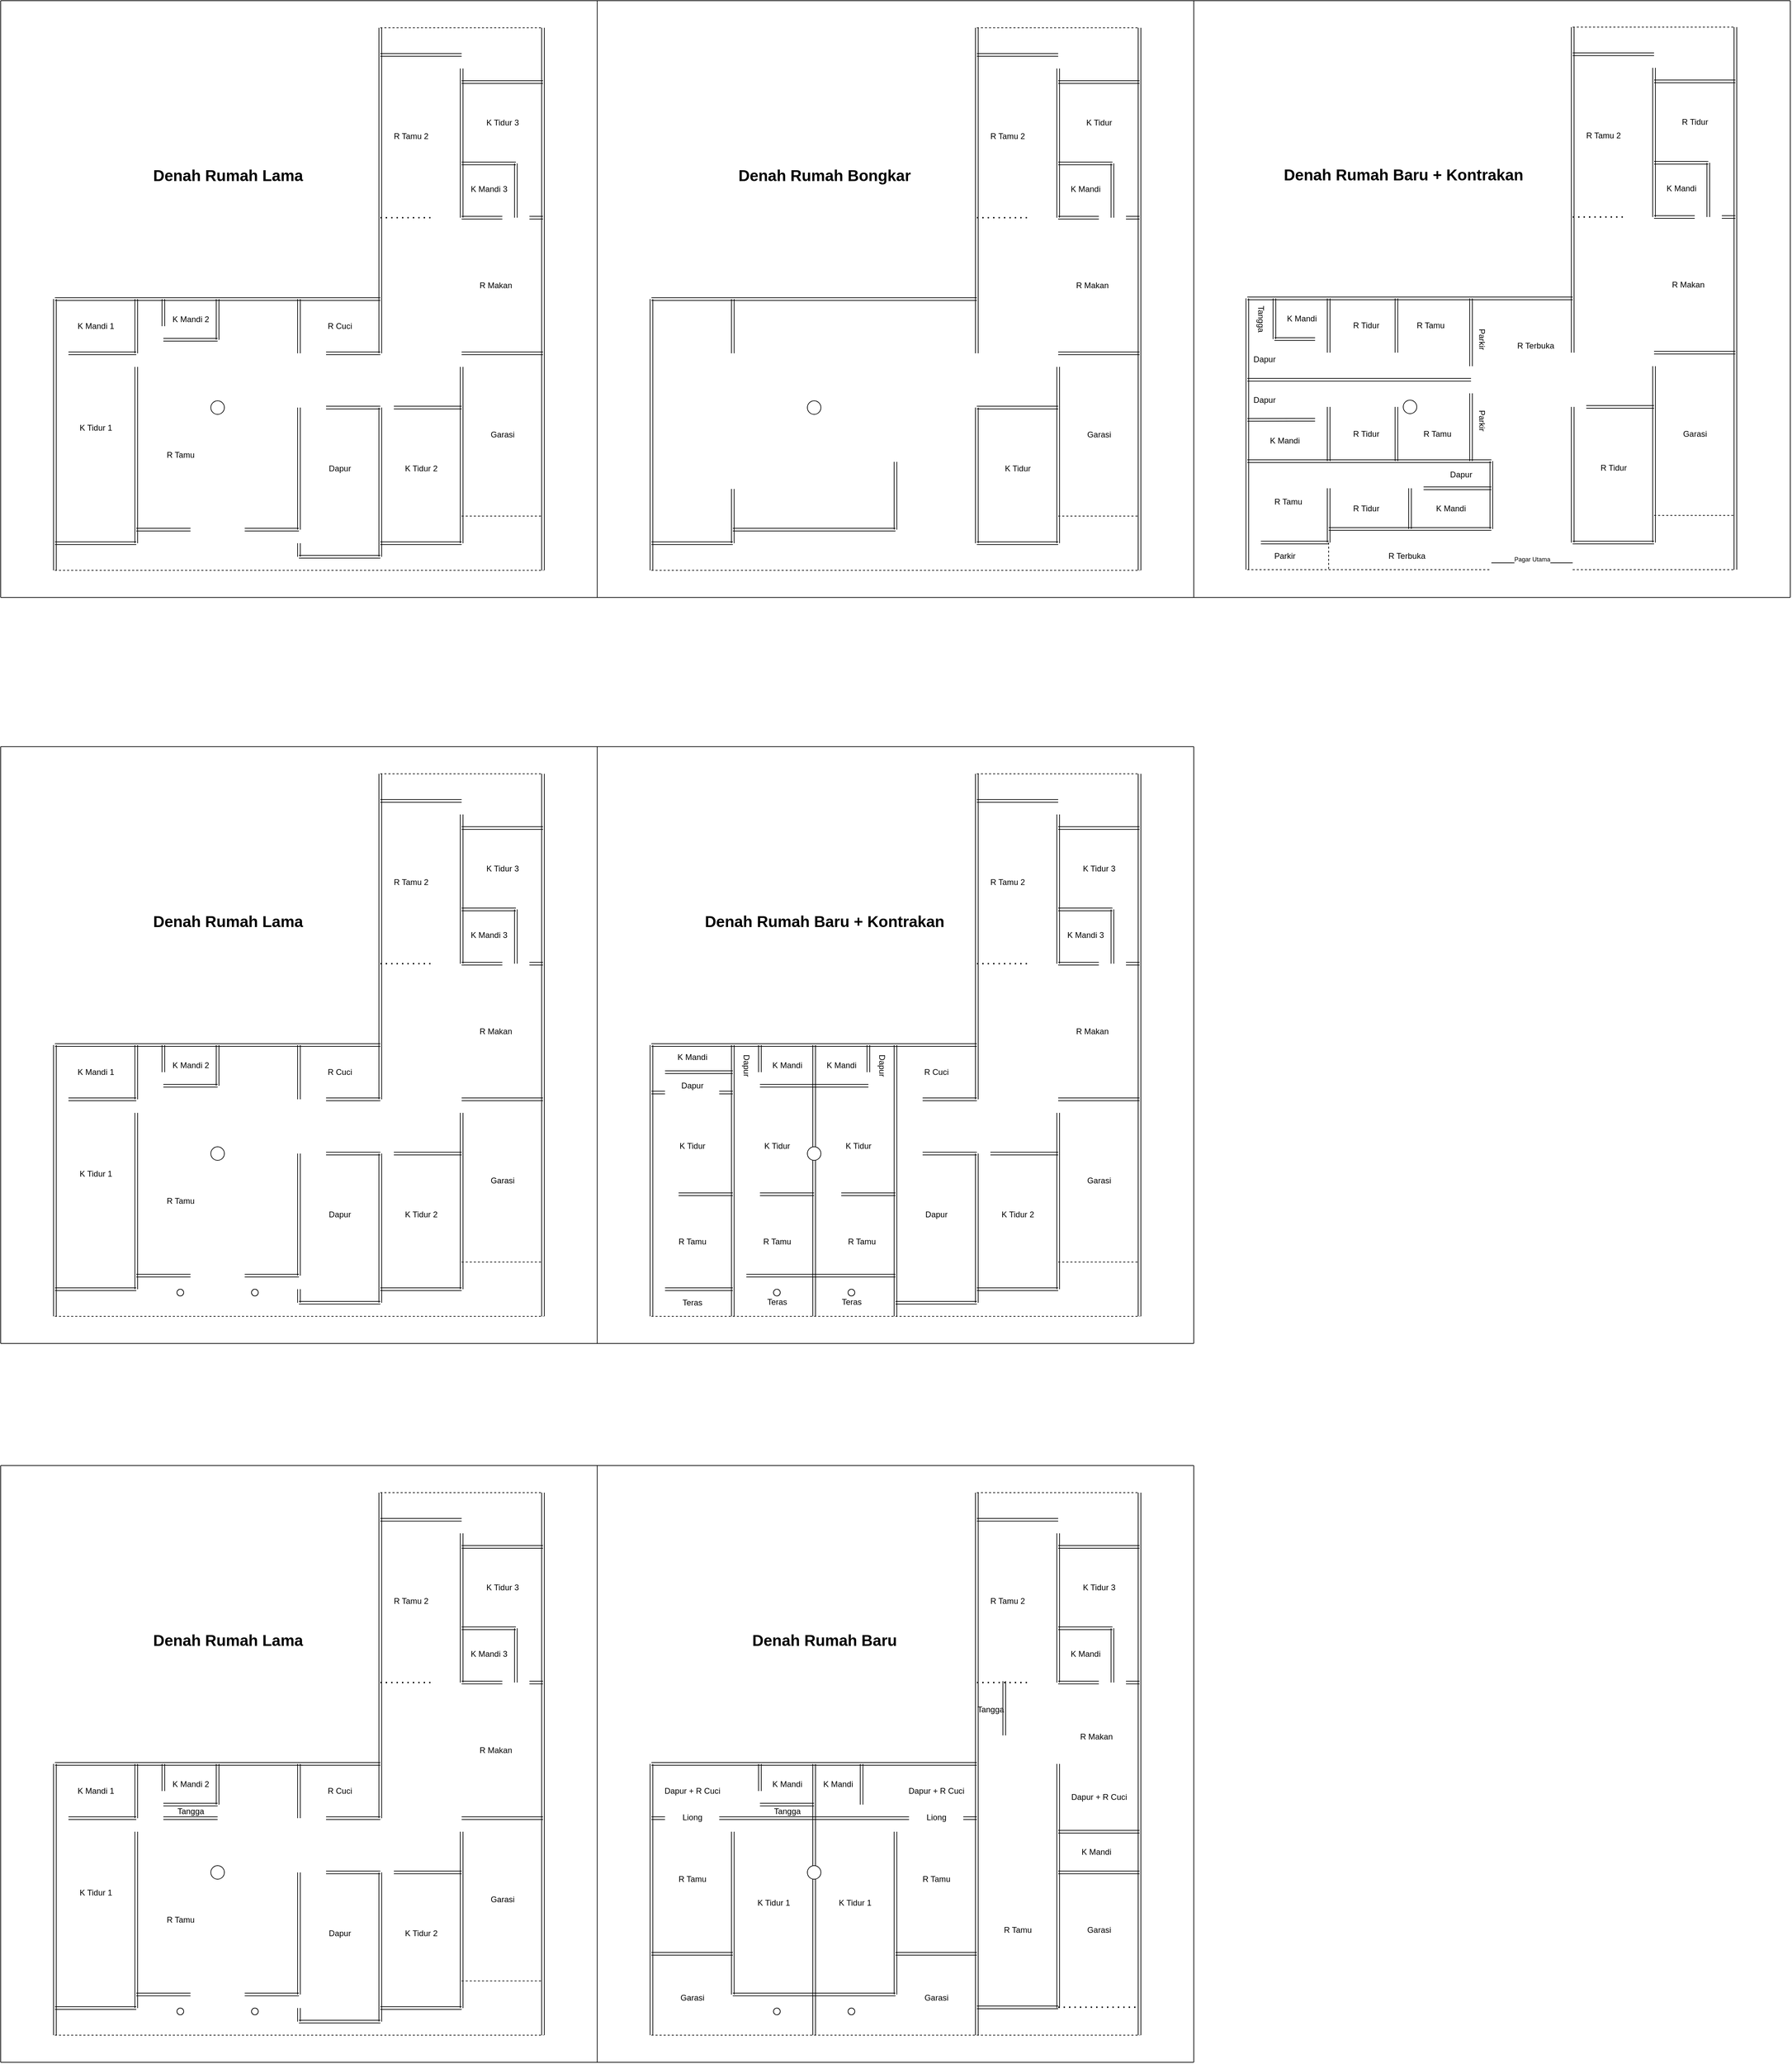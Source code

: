 <mxfile version="21.1.8" type="github">
  <diagram name="Page-1" id="uZDl9rRAJ3QwZpGww_ms">
    <mxGraphModel dx="1211" dy="655" grid="1" gridSize="10" guides="1" tooltips="1" connect="1" arrows="1" fold="1" page="1" pageScale="1" pageWidth="1169" pageHeight="826" math="0" shadow="0">
      <root>
        <mxCell id="0" />
        <mxCell id="1" parent="0" />
        <mxCell id="xKpDeZ--LiFLgZFw6lC6-1" value="" style="shape=link;html=1;rounded=0;" edge="1" parent="1">
          <mxGeometry width="100" relative="1" as="geometry">
            <mxPoint x="800" y="840" as="sourcePoint" />
            <mxPoint x="800" y="40" as="targetPoint" />
          </mxGeometry>
        </mxCell>
        <mxCell id="xKpDeZ--LiFLgZFw6lC6-2" value="" style="shape=link;html=1;rounded=0;endSize=11;" edge="1" parent="1">
          <mxGeometry width="100" relative="1" as="geometry">
            <mxPoint x="560" y="80" as="sourcePoint" />
            <mxPoint x="680" y="80" as="targetPoint" />
          </mxGeometry>
        </mxCell>
        <mxCell id="xKpDeZ--LiFLgZFw6lC6-3" value="" style="shape=link;html=1;rounded=0;endSize=11;" edge="1" parent="1">
          <mxGeometry width="100" relative="1" as="geometry">
            <mxPoint x="560" y="40" as="sourcePoint" />
            <mxPoint x="560" y="440" as="targetPoint" />
          </mxGeometry>
        </mxCell>
        <mxCell id="xKpDeZ--LiFLgZFw6lC6-4" value="" style="shape=link;html=1;rounded=0;endSize=11;" edge="1" parent="1">
          <mxGeometry width="100" relative="1" as="geometry">
            <mxPoint x="80" y="440" as="sourcePoint" />
            <mxPoint x="560" y="440" as="targetPoint" />
          </mxGeometry>
        </mxCell>
        <mxCell id="xKpDeZ--LiFLgZFw6lC6-5" value="" style="shape=link;html=1;rounded=0;endSize=11;" edge="1" parent="1">
          <mxGeometry width="100" relative="1" as="geometry">
            <mxPoint x="80" y="440" as="sourcePoint" />
            <mxPoint x="80" y="840" as="targetPoint" />
          </mxGeometry>
        </mxCell>
        <mxCell id="xKpDeZ--LiFLgZFw6lC6-6" value="" style="endArrow=none;dashed=1;html=1;rounded=0;endSize=11;" edge="1" parent="1">
          <mxGeometry width="50" height="50" relative="1" as="geometry">
            <mxPoint x="560" y="40" as="sourcePoint" />
            <mxPoint x="800" y="40" as="targetPoint" />
          </mxGeometry>
        </mxCell>
        <mxCell id="xKpDeZ--LiFLgZFw6lC6-7" value="" style="shape=link;html=1;rounded=0;endSize=11;" edge="1" parent="1">
          <mxGeometry width="100" relative="1" as="geometry">
            <mxPoint x="680" y="100" as="sourcePoint" />
            <mxPoint x="680" y="320" as="targetPoint" />
          </mxGeometry>
        </mxCell>
        <mxCell id="xKpDeZ--LiFLgZFw6lC6-8" value="" style="shape=link;html=1;rounded=0;endSize=11;" edge="1" parent="1">
          <mxGeometry width="100" relative="1" as="geometry">
            <mxPoint x="680" y="120" as="sourcePoint" />
            <mxPoint x="800" y="120" as="targetPoint" />
          </mxGeometry>
        </mxCell>
        <mxCell id="xKpDeZ--LiFLgZFw6lC6-9" value="" style="shape=link;html=1;rounded=0;endSize=11;" edge="1" parent="1">
          <mxGeometry width="100" relative="1" as="geometry">
            <mxPoint x="680" y="320" as="sourcePoint" />
            <mxPoint x="740" y="320" as="targetPoint" />
          </mxGeometry>
        </mxCell>
        <mxCell id="xKpDeZ--LiFLgZFw6lC6-10" value="" style="shape=link;html=1;rounded=0;endSize=11;" edge="1" parent="1">
          <mxGeometry width="100" relative="1" as="geometry">
            <mxPoint x="680" y="520" as="sourcePoint" />
            <mxPoint x="800" y="520" as="targetPoint" />
          </mxGeometry>
        </mxCell>
        <mxCell id="xKpDeZ--LiFLgZFw6lC6-11" value="" style="shape=link;html=1;rounded=0;endSize=11;" edge="1" parent="1">
          <mxGeometry width="100" relative="1" as="geometry">
            <mxPoint x="680" y="800" as="sourcePoint" />
            <mxPoint x="680" y="540" as="targetPoint" />
          </mxGeometry>
        </mxCell>
        <mxCell id="xKpDeZ--LiFLgZFw6lC6-12" value="" style="shape=link;html=1;rounded=0;endSize=11;" edge="1" parent="1">
          <mxGeometry width="100" relative="1" as="geometry">
            <mxPoint x="680" y="240" as="sourcePoint" />
            <mxPoint x="760" y="240" as="targetPoint" />
          </mxGeometry>
        </mxCell>
        <mxCell id="xKpDeZ--LiFLgZFw6lC6-13" value="" style="shape=link;html=1;rounded=0;endSize=11;" edge="1" parent="1">
          <mxGeometry width="100" relative="1" as="geometry">
            <mxPoint x="760" y="240" as="sourcePoint" />
            <mxPoint x="760" y="320" as="targetPoint" />
          </mxGeometry>
        </mxCell>
        <mxCell id="xKpDeZ--LiFLgZFw6lC6-14" value="" style="shape=link;html=1;rounded=0;endSize=11;" edge="1" parent="1">
          <mxGeometry width="100" relative="1" as="geometry">
            <mxPoint x="440" y="820" as="sourcePoint" />
            <mxPoint x="560" y="820" as="targetPoint" />
          </mxGeometry>
        </mxCell>
        <mxCell id="xKpDeZ--LiFLgZFw6lC6-15" value="" style="endArrow=none;dashed=1;html=1;rounded=0;endSize=11;" edge="1" parent="1">
          <mxGeometry width="50" height="50" relative="1" as="geometry">
            <mxPoint x="80" y="840" as="sourcePoint" />
            <mxPoint x="800.645" y="840" as="targetPoint" />
          </mxGeometry>
        </mxCell>
        <mxCell id="xKpDeZ--LiFLgZFw6lC6-16" value="" style="shape=link;html=1;rounded=0;endSize=11;" edge="1" parent="1">
          <mxGeometry width="100" relative="1" as="geometry">
            <mxPoint x="200" y="800" as="sourcePoint" />
            <mxPoint x="200" y="540" as="targetPoint" />
          </mxGeometry>
        </mxCell>
        <mxCell id="xKpDeZ--LiFLgZFw6lC6-17" value="" style="shape=link;html=1;rounded=0;endSize=11;" edge="1" parent="1">
          <mxGeometry width="100" relative="1" as="geometry">
            <mxPoint x="200" y="780" as="sourcePoint" />
            <mxPoint x="280" y="780" as="targetPoint" />
          </mxGeometry>
        </mxCell>
        <mxCell id="xKpDeZ--LiFLgZFw6lC6-18" value="" style="shape=link;html=1;rounded=0;endSize=11;" edge="1" parent="1">
          <mxGeometry width="100" relative="1" as="geometry">
            <mxPoint x="560" y="820" as="sourcePoint" />
            <mxPoint x="560" y="600" as="targetPoint" />
          </mxGeometry>
        </mxCell>
        <mxCell id="xKpDeZ--LiFLgZFw6lC6-19" value="" style="endArrow=none;dashed=1;html=1;rounded=0;endSize=11;" edge="1" parent="1">
          <mxGeometry width="50" height="50" relative="1" as="geometry">
            <mxPoint x="680" y="760" as="sourcePoint" />
            <mxPoint x="800" y="760" as="targetPoint" />
          </mxGeometry>
        </mxCell>
        <mxCell id="xKpDeZ--LiFLgZFw6lC6-20" value="" style="shape=link;html=1;rounded=0;endSize=11;" edge="1" parent="1">
          <mxGeometry width="100" relative="1" as="geometry">
            <mxPoint x="560" y="440" as="sourcePoint" />
            <mxPoint x="560" y="520" as="targetPoint" />
          </mxGeometry>
        </mxCell>
        <mxCell id="xKpDeZ--LiFLgZFw6lC6-21" value="" style="shape=link;html=1;rounded=0;endSize=11;" edge="1" parent="1">
          <mxGeometry width="100" relative="1" as="geometry">
            <mxPoint x="580" y="600" as="sourcePoint" />
            <mxPoint x="680" y="600" as="targetPoint" />
          </mxGeometry>
        </mxCell>
        <mxCell id="xKpDeZ--LiFLgZFw6lC6-22" value="" style="shape=link;html=1;rounded=0;endSize=11;" edge="1" parent="1">
          <mxGeometry width="100" relative="1" as="geometry">
            <mxPoint x="480" y="520" as="sourcePoint" />
            <mxPoint x="560" y="520" as="targetPoint" />
          </mxGeometry>
        </mxCell>
        <mxCell id="xKpDeZ--LiFLgZFw6lC6-23" value="" style="shape=link;html=1;rounded=0;endSize=11;" edge="1" parent="1">
          <mxGeometry width="100" relative="1" as="geometry">
            <mxPoint x="440" y="520" as="sourcePoint" />
            <mxPoint x="440" y="440" as="targetPoint" />
          </mxGeometry>
        </mxCell>
        <mxCell id="xKpDeZ--LiFLgZFw6lC6-24" value="" style="shape=link;html=1;rounded=0;endSize=11;" edge="1" parent="1">
          <mxGeometry width="100" relative="1" as="geometry">
            <mxPoint x="440" y="780" as="sourcePoint" />
            <mxPoint x="440" y="600" as="targetPoint" />
          </mxGeometry>
        </mxCell>
        <mxCell id="xKpDeZ--LiFLgZFw6lC6-25" value="" style="shape=link;html=1;rounded=0;endSize=11;" edge="1" parent="1">
          <mxGeometry width="100" relative="1" as="geometry">
            <mxPoint x="480" y="600" as="sourcePoint" />
            <mxPoint x="560" y="600" as="targetPoint" />
          </mxGeometry>
        </mxCell>
        <mxCell id="xKpDeZ--LiFLgZFw6lC6-26" value="" style="shape=link;html=1;rounded=0;endSize=11;" edge="1" parent="1">
          <mxGeometry width="100" relative="1" as="geometry">
            <mxPoint x="80" y="800" as="sourcePoint" />
            <mxPoint x="200" y="800" as="targetPoint" />
          </mxGeometry>
        </mxCell>
        <mxCell id="xKpDeZ--LiFLgZFw6lC6-27" value="" style="shape=link;html=1;rounded=0;endSize=11;" edge="1" parent="1">
          <mxGeometry width="100" relative="1" as="geometry">
            <mxPoint x="100" y="520" as="sourcePoint" />
            <mxPoint x="200" y="520" as="targetPoint" />
          </mxGeometry>
        </mxCell>
        <mxCell id="xKpDeZ--LiFLgZFw6lC6-28" value="" style="shape=link;html=1;rounded=0;endSize=11;" edge="1" parent="1">
          <mxGeometry width="100" relative="1" as="geometry">
            <mxPoint x="560" y="800" as="sourcePoint" />
            <mxPoint x="680" y="800" as="targetPoint" />
          </mxGeometry>
        </mxCell>
        <mxCell id="xKpDeZ--LiFLgZFw6lC6-29" value="" style="shape=link;html=1;rounded=0;endSize=11;" edge="1" parent="1">
          <mxGeometry width="100" relative="1" as="geometry">
            <mxPoint x="240" y="440" as="sourcePoint" />
            <mxPoint x="240" y="480" as="targetPoint" />
          </mxGeometry>
        </mxCell>
        <mxCell id="xKpDeZ--LiFLgZFw6lC6-30" value="" style="shape=link;html=1;rounded=0;endSize=11;" edge="1" parent="1">
          <mxGeometry width="100" relative="1" as="geometry">
            <mxPoint x="240" y="500" as="sourcePoint" />
            <mxPoint x="320" y="500" as="targetPoint" />
          </mxGeometry>
        </mxCell>
        <mxCell id="xKpDeZ--LiFLgZFw6lC6-31" value="" style="shape=link;html=1;rounded=0;endSize=11;" edge="1" parent="1">
          <mxGeometry width="100" relative="1" as="geometry">
            <mxPoint x="320" y="440" as="sourcePoint" />
            <mxPoint x="320" y="500" as="targetPoint" />
          </mxGeometry>
        </mxCell>
        <mxCell id="xKpDeZ--LiFLgZFw6lC6-32" value="K Tidur 1" style="text;html=1;resizable=0;autosize=1;align=center;verticalAlign=middle;points=[];fillColor=none;strokeColor=none;rounded=0;" vertex="1" parent="1">
          <mxGeometry x="110" y="620" width="60" height="20" as="geometry" />
        </mxCell>
        <mxCell id="xKpDeZ--LiFLgZFw6lC6-33" value="K Mandi 1" style="text;html=1;resizable=0;autosize=1;align=center;verticalAlign=middle;points=[];fillColor=none;strokeColor=none;rounded=0;" vertex="1" parent="1">
          <mxGeometry x="105" y="470" width="70" height="20" as="geometry" />
        </mxCell>
        <mxCell id="xKpDeZ--LiFLgZFw6lC6-34" value="K Mandi 2" style="text;html=1;resizable=0;autosize=1;align=center;verticalAlign=middle;points=[];fillColor=none;strokeColor=none;rounded=0;" vertex="1" parent="1">
          <mxGeometry x="245" y="460" width="70" height="20" as="geometry" />
        </mxCell>
        <mxCell id="xKpDeZ--LiFLgZFw6lC6-35" value="Dapur" style="text;html=1;resizable=0;autosize=1;align=center;verticalAlign=middle;points=[];fillColor=none;strokeColor=none;rounded=0;" vertex="1" parent="1">
          <mxGeometry x="475" y="680" width="50" height="20" as="geometry" />
        </mxCell>
        <mxCell id="xKpDeZ--LiFLgZFw6lC6-36" value="R Cuci" style="text;html=1;resizable=0;autosize=1;align=center;verticalAlign=middle;points=[];fillColor=none;strokeColor=none;rounded=0;" vertex="1" parent="1">
          <mxGeometry x="475" y="470" width="50" height="20" as="geometry" />
        </mxCell>
        <mxCell id="xKpDeZ--LiFLgZFw6lC6-37" value="K Tidur 2" style="text;html=1;resizable=0;autosize=1;align=center;verticalAlign=middle;points=[];fillColor=none;strokeColor=none;rounded=0;" vertex="1" parent="1">
          <mxGeometry x="590" y="680" width="60" height="20" as="geometry" />
        </mxCell>
        <mxCell id="xKpDeZ--LiFLgZFw6lC6-38" value="Garasi" style="text;html=1;resizable=0;autosize=1;align=center;verticalAlign=middle;points=[];fillColor=none;strokeColor=none;rounded=0;" vertex="1" parent="1">
          <mxGeometry x="715" y="630" width="50" height="20" as="geometry" />
        </mxCell>
        <mxCell id="xKpDeZ--LiFLgZFw6lC6-39" value="K Mandi 3" style="text;html=1;resizable=0;autosize=1;align=center;verticalAlign=middle;points=[];fillColor=none;strokeColor=none;rounded=0;" vertex="1" parent="1">
          <mxGeometry x="685" y="268" width="70" height="20" as="geometry" />
        </mxCell>
        <mxCell id="xKpDeZ--LiFLgZFw6lC6-40" value="K Tidur 3" style="text;html=1;resizable=0;autosize=1;align=center;verticalAlign=middle;points=[];fillColor=none;strokeColor=none;rounded=0;" vertex="1" parent="1">
          <mxGeometry x="710" y="170" width="60" height="20" as="geometry" />
        </mxCell>
        <mxCell id="xKpDeZ--LiFLgZFw6lC6-41" value="R Tamu" style="text;html=1;resizable=0;autosize=1;align=center;verticalAlign=middle;points=[];fillColor=none;strokeColor=none;rounded=0;" vertex="1" parent="1">
          <mxGeometry x="235" y="660" width="60" height="20" as="geometry" />
        </mxCell>
        <mxCell id="xKpDeZ--LiFLgZFw6lC6-42" value="R Tamu 2" style="text;html=1;resizable=0;autosize=1;align=center;verticalAlign=middle;points=[];fillColor=none;strokeColor=none;rounded=0;" vertex="1" parent="1">
          <mxGeometry x="570" y="190" width="70" height="20" as="geometry" />
        </mxCell>
        <mxCell id="xKpDeZ--LiFLgZFw6lC6-43" value="" style="endArrow=none;dashed=1;html=1;dashPattern=1 3;strokeWidth=2;rounded=0;endSize=11;" edge="1" parent="1">
          <mxGeometry width="50" height="50" relative="1" as="geometry">
            <mxPoint x="560" y="320" as="sourcePoint" />
            <mxPoint x="640" y="320" as="targetPoint" />
          </mxGeometry>
        </mxCell>
        <mxCell id="xKpDeZ--LiFLgZFw6lC6-44" value="R Makan" style="text;html=1;resizable=0;autosize=1;align=center;verticalAlign=middle;points=[];fillColor=none;strokeColor=none;rounded=0;" vertex="1" parent="1">
          <mxGeometry x="700" y="410" width="60" height="20" as="geometry" />
        </mxCell>
        <mxCell id="xKpDeZ--LiFLgZFw6lC6-45" value="" style="shape=link;html=1;rounded=0;" edge="1" parent="1">
          <mxGeometry width="100" relative="1" as="geometry">
            <mxPoint x="2559" y="839" as="sourcePoint" />
            <mxPoint x="2559" y="39" as="targetPoint" />
          </mxGeometry>
        </mxCell>
        <mxCell id="xKpDeZ--LiFLgZFw6lC6-46" value="" style="shape=link;html=1;rounded=0;endSize=11;" edge="1" parent="1">
          <mxGeometry width="100" relative="1" as="geometry">
            <mxPoint x="2319" y="79" as="sourcePoint" />
            <mxPoint x="2439" y="79" as="targetPoint" />
          </mxGeometry>
        </mxCell>
        <mxCell id="xKpDeZ--LiFLgZFw6lC6-47" value="" style="shape=link;html=1;rounded=0;endSize=11;" edge="1" parent="1">
          <mxGeometry width="100" relative="1" as="geometry">
            <mxPoint x="2319" y="39" as="sourcePoint" />
            <mxPoint x="2319" y="439" as="targetPoint" />
          </mxGeometry>
        </mxCell>
        <mxCell id="xKpDeZ--LiFLgZFw6lC6-48" value="" style="shape=link;html=1;rounded=0;endSize=11;" edge="1" parent="1">
          <mxGeometry width="100" relative="1" as="geometry">
            <mxPoint x="1839" y="439" as="sourcePoint" />
            <mxPoint x="2319" y="439" as="targetPoint" />
          </mxGeometry>
        </mxCell>
        <mxCell id="xKpDeZ--LiFLgZFw6lC6-49" value="" style="shape=link;html=1;rounded=0;endSize=11;" edge="1" parent="1">
          <mxGeometry width="100" relative="1" as="geometry">
            <mxPoint x="1839" y="439" as="sourcePoint" />
            <mxPoint x="1839" y="839" as="targetPoint" />
          </mxGeometry>
        </mxCell>
        <mxCell id="xKpDeZ--LiFLgZFw6lC6-50" value="" style="endArrow=none;dashed=1;html=1;rounded=0;endSize=11;" edge="1" parent="1">
          <mxGeometry width="50" height="50" relative="1" as="geometry">
            <mxPoint x="2319" y="39" as="sourcePoint" />
            <mxPoint x="2559" y="39" as="targetPoint" />
          </mxGeometry>
        </mxCell>
        <mxCell id="xKpDeZ--LiFLgZFw6lC6-51" value="" style="shape=link;html=1;rounded=0;endSize=11;" edge="1" parent="1">
          <mxGeometry width="100" relative="1" as="geometry">
            <mxPoint x="2439" y="99" as="sourcePoint" />
            <mxPoint x="2439" y="319" as="targetPoint" />
          </mxGeometry>
        </mxCell>
        <mxCell id="xKpDeZ--LiFLgZFw6lC6-52" value="" style="shape=link;html=1;rounded=0;endSize=11;" edge="1" parent="1">
          <mxGeometry width="100" relative="1" as="geometry">
            <mxPoint x="2439" y="119" as="sourcePoint" />
            <mxPoint x="2559" y="119" as="targetPoint" />
          </mxGeometry>
        </mxCell>
        <mxCell id="xKpDeZ--LiFLgZFw6lC6-53" value="" style="shape=link;html=1;rounded=0;endSize=11;" edge="1" parent="1">
          <mxGeometry width="100" relative="1" as="geometry">
            <mxPoint x="2439" y="319" as="sourcePoint" />
            <mxPoint x="2499" y="319" as="targetPoint" />
          </mxGeometry>
        </mxCell>
        <mxCell id="xKpDeZ--LiFLgZFw6lC6-54" value="" style="shape=link;html=1;rounded=0;endSize=11;" edge="1" parent="1">
          <mxGeometry width="100" relative="1" as="geometry">
            <mxPoint x="2439" y="519" as="sourcePoint" />
            <mxPoint x="2559" y="519" as="targetPoint" />
          </mxGeometry>
        </mxCell>
        <mxCell id="xKpDeZ--LiFLgZFw6lC6-55" value="" style="shape=link;html=1;rounded=0;endSize=11;" edge="1" parent="1">
          <mxGeometry width="100" relative="1" as="geometry">
            <mxPoint x="2439" y="799" as="sourcePoint" />
            <mxPoint x="2439" y="539" as="targetPoint" />
          </mxGeometry>
        </mxCell>
        <mxCell id="xKpDeZ--LiFLgZFw6lC6-56" value="" style="shape=link;html=1;rounded=0;endSize=11;" edge="1" parent="1">
          <mxGeometry width="100" relative="1" as="geometry">
            <mxPoint x="2439" y="239" as="sourcePoint" />
            <mxPoint x="2519" y="239" as="targetPoint" />
          </mxGeometry>
        </mxCell>
        <mxCell id="xKpDeZ--LiFLgZFw6lC6-57" value="" style="shape=link;html=1;rounded=0;endSize=11;" edge="1" parent="1">
          <mxGeometry width="100" relative="1" as="geometry">
            <mxPoint x="2519" y="239" as="sourcePoint" />
            <mxPoint x="2519" y="319" as="targetPoint" />
          </mxGeometry>
        </mxCell>
        <mxCell id="xKpDeZ--LiFLgZFw6lC6-58" value="" style="endArrow=none;dashed=1;html=1;rounded=0;endSize=11;" edge="1" parent="1">
          <mxGeometry width="50" height="50" relative="1" as="geometry">
            <mxPoint x="1839" y="839" as="sourcePoint" />
            <mxPoint x="2199" y="839" as="targetPoint" />
          </mxGeometry>
        </mxCell>
        <mxCell id="xKpDeZ--LiFLgZFw6lC6-59" value="" style="shape=link;html=1;rounded=0;endSize=11;" edge="1" parent="1">
          <mxGeometry width="100" relative="1" as="geometry">
            <mxPoint x="1959" y="679" as="sourcePoint" />
            <mxPoint x="1959" y="599" as="targetPoint" />
          </mxGeometry>
        </mxCell>
        <mxCell id="xKpDeZ--LiFLgZFw6lC6-60" value="" style="shape=link;html=1;rounded=0;endSize=11;" edge="1" parent="1">
          <mxGeometry width="100" relative="1" as="geometry">
            <mxPoint x="1959" y="779" as="sourcePoint" />
            <mxPoint x="2199" y="779" as="targetPoint" />
          </mxGeometry>
        </mxCell>
        <mxCell id="xKpDeZ--LiFLgZFw6lC6-61" value="" style="shape=link;html=1;rounded=0;endSize=11;" edge="1" parent="1">
          <mxGeometry width="100" relative="1" as="geometry">
            <mxPoint x="2319" y="799" as="sourcePoint" />
            <mxPoint x="2319" y="599" as="targetPoint" />
          </mxGeometry>
        </mxCell>
        <mxCell id="xKpDeZ--LiFLgZFw6lC6-62" value="" style="endArrow=none;dashed=1;html=1;rounded=0;endSize=11;" edge="1" parent="1">
          <mxGeometry width="50" height="50" relative="1" as="geometry">
            <mxPoint x="2439" y="759" as="sourcePoint" />
            <mxPoint x="2559" y="759" as="targetPoint" />
          </mxGeometry>
        </mxCell>
        <mxCell id="xKpDeZ--LiFLgZFw6lC6-63" value="" style="shape=link;html=1;rounded=0;endSize=11;" edge="1" parent="1">
          <mxGeometry width="100" relative="1" as="geometry">
            <mxPoint x="2319" y="439" as="sourcePoint" />
            <mxPoint x="2319" y="519" as="targetPoint" />
          </mxGeometry>
        </mxCell>
        <mxCell id="xKpDeZ--LiFLgZFw6lC6-64" value="" style="shape=link;html=1;rounded=0;endSize=11;" edge="1" parent="1">
          <mxGeometry width="100" relative="1" as="geometry">
            <mxPoint x="2339" y="599" as="sourcePoint" />
            <mxPoint x="2439" y="599" as="targetPoint" />
          </mxGeometry>
        </mxCell>
        <mxCell id="xKpDeZ--LiFLgZFw6lC6-65" value="" style="shape=link;html=1;rounded=0;endSize=11;" edge="1" parent="1">
          <mxGeometry width="100" relative="1" as="geometry">
            <mxPoint x="2169" y="679" as="sourcePoint" />
            <mxPoint x="2169" y="579" as="targetPoint" />
          </mxGeometry>
        </mxCell>
        <mxCell id="xKpDeZ--LiFLgZFw6lC6-66" value="" style="shape=link;html=1;rounded=0;endSize=11;" edge="1" parent="1">
          <mxGeometry width="100" relative="1" as="geometry">
            <mxPoint x="2199" y="779" as="sourcePoint" />
            <mxPoint x="2199" y="679" as="targetPoint" />
          </mxGeometry>
        </mxCell>
        <mxCell id="xKpDeZ--LiFLgZFw6lC6-67" value="" style="shape=link;html=1;rounded=0;endSize=11;" edge="1" parent="1">
          <mxGeometry width="100" relative="1" as="geometry">
            <mxPoint x="1859" y="799" as="sourcePoint" />
            <mxPoint x="1959" y="799" as="targetPoint" />
          </mxGeometry>
        </mxCell>
        <mxCell id="xKpDeZ--LiFLgZFw6lC6-68" value="" style="shape=link;html=1;rounded=0;endSize=11;" edge="1" parent="1">
          <mxGeometry width="100" relative="1" as="geometry">
            <mxPoint x="1879" y="499" as="sourcePoint" />
            <mxPoint x="1939" y="499" as="targetPoint" />
          </mxGeometry>
        </mxCell>
        <mxCell id="xKpDeZ--LiFLgZFw6lC6-69" value="" style="shape=link;html=1;rounded=0;endSize=11;" edge="1" parent="1">
          <mxGeometry width="100" relative="1" as="geometry">
            <mxPoint x="2319" y="799" as="sourcePoint" />
            <mxPoint x="2439" y="799" as="targetPoint" />
          </mxGeometry>
        </mxCell>
        <mxCell id="xKpDeZ--LiFLgZFw6lC6-70" value="K Mandi" style="text;html=1;resizable=0;autosize=1;align=center;verticalAlign=middle;points=[];fillColor=none;strokeColor=none;rounded=0;" vertex="1" parent="1">
          <mxGeometry x="1889" y="459" width="60" height="20" as="geometry" />
        </mxCell>
        <mxCell id="xKpDeZ--LiFLgZFw6lC6-71" value="R Tidur" style="text;html=1;resizable=0;autosize=1;align=center;verticalAlign=middle;points=[];fillColor=none;strokeColor=none;rounded=0;" vertex="1" parent="1">
          <mxGeometry x="2354" y="679" width="50" height="20" as="geometry" />
        </mxCell>
        <mxCell id="xKpDeZ--LiFLgZFw6lC6-72" value="Garasi" style="text;html=1;resizable=0;autosize=1;align=center;verticalAlign=middle;points=[];fillColor=none;strokeColor=none;rounded=0;" vertex="1" parent="1">
          <mxGeometry x="2474" y="629" width="50" height="20" as="geometry" />
        </mxCell>
        <mxCell id="xKpDeZ--LiFLgZFw6lC6-73" value="K Mandi" style="text;html=1;resizable=0;autosize=1;align=center;verticalAlign=middle;points=[];fillColor=none;strokeColor=none;rounded=0;" vertex="1" parent="1">
          <mxGeometry x="2449" y="267" width="60" height="20" as="geometry" />
        </mxCell>
        <mxCell id="xKpDeZ--LiFLgZFw6lC6-74" value="R Tidur" style="text;html=1;resizable=0;autosize=1;align=center;verticalAlign=middle;points=[];fillColor=none;strokeColor=none;rounded=0;" vertex="1" parent="1">
          <mxGeometry x="2474" y="169" width="50" height="20" as="geometry" />
        </mxCell>
        <mxCell id="xKpDeZ--LiFLgZFw6lC6-75" value="R Terbuka" style="text;html=1;resizable=0;autosize=1;align=center;verticalAlign=middle;points=[];fillColor=none;strokeColor=none;rounded=0;" vertex="1" parent="1">
          <mxGeometry x="2229" y="499" width="70" height="20" as="geometry" />
        </mxCell>
        <mxCell id="xKpDeZ--LiFLgZFw6lC6-76" value="R Tamu 2" style="text;html=1;resizable=0;autosize=1;align=center;verticalAlign=middle;points=[];fillColor=none;strokeColor=none;rounded=0;" vertex="1" parent="1">
          <mxGeometry x="2329" y="189" width="70" height="20" as="geometry" />
        </mxCell>
        <mxCell id="xKpDeZ--LiFLgZFw6lC6-77" value="" style="endArrow=none;dashed=1;html=1;dashPattern=1 3;strokeWidth=2;rounded=0;endSize=11;" edge="1" parent="1">
          <mxGeometry width="50" height="50" relative="1" as="geometry">
            <mxPoint x="2319" y="319" as="sourcePoint" />
            <mxPoint x="2399" y="319" as="targetPoint" />
          </mxGeometry>
        </mxCell>
        <mxCell id="xKpDeZ--LiFLgZFw6lC6-78" value="R Makan" style="text;html=1;resizable=0;autosize=1;align=center;verticalAlign=middle;points=[];fillColor=none;strokeColor=none;rounded=0;" vertex="1" parent="1">
          <mxGeometry x="2459" y="409" width="60" height="20" as="geometry" />
        </mxCell>
        <mxCell id="xKpDeZ--LiFLgZFw6lC6-79" value="Denah Rumah Lama" style="text;html=1;resizable=0;autosize=1;align=center;verticalAlign=middle;points=[];fillColor=none;strokeColor=none;rounded=0;fontStyle=1;fontSize=23;" vertex="1" parent="1">
          <mxGeometry x="215" y="243" width="240" height="30" as="geometry" />
        </mxCell>
        <mxCell id="xKpDeZ--LiFLgZFw6lC6-80" value="" style="shape=link;html=1;rounded=0;fontSize=23;endSize=11;" edge="1" parent="1">
          <mxGeometry width="100" relative="1" as="geometry">
            <mxPoint x="1839" y="559" as="sourcePoint" />
            <mxPoint x="2169" y="559" as="targetPoint" />
          </mxGeometry>
        </mxCell>
        <mxCell id="xKpDeZ--LiFLgZFw6lC6-81" value="" style="shape=link;html=1;rounded=0;fontSize=23;endSize=11;" edge="1" parent="1">
          <mxGeometry width="100" relative="1" as="geometry">
            <mxPoint x="1959" y="439" as="sourcePoint" />
            <mxPoint x="1959" y="519" as="targetPoint" />
          </mxGeometry>
        </mxCell>
        <mxCell id="xKpDeZ--LiFLgZFw6lC6-82" value="Dapur" style="text;html=1;resizable=0;autosize=1;align=center;verticalAlign=middle;points=[];fillColor=none;strokeColor=none;rounded=0;" vertex="1" parent="1">
          <mxGeometry x="1839" y="519" width="50" height="20" as="geometry" />
        </mxCell>
        <mxCell id="xKpDeZ--LiFLgZFw6lC6-83" value="" style="shape=link;html=1;rounded=0;fontSize=23;endSize=11;" edge="1" parent="1">
          <mxGeometry width="100" relative="1" as="geometry">
            <mxPoint x="2059" y="439" as="sourcePoint" />
            <mxPoint x="2059" y="519" as="targetPoint" />
          </mxGeometry>
        </mxCell>
        <mxCell id="xKpDeZ--LiFLgZFw6lC6-84" value="" style="shape=link;html=1;rounded=0;fontSize=23;endSize=11;" edge="1" parent="1">
          <mxGeometry width="100" relative="1" as="geometry">
            <mxPoint x="2169" y="439" as="sourcePoint" />
            <mxPoint x="2169" y="539" as="targetPoint" />
          </mxGeometry>
        </mxCell>
        <mxCell id="xKpDeZ--LiFLgZFw6lC6-85" value="R Tidur" style="text;html=1;resizable=0;autosize=1;align=center;verticalAlign=middle;points=[];fillColor=none;strokeColor=none;rounded=0;" vertex="1" parent="1">
          <mxGeometry x="1989" y="469" width="50" height="20" as="geometry" />
        </mxCell>
        <mxCell id="xKpDeZ--LiFLgZFw6lC6-86" value="R Tamu" style="text;html=1;resizable=0;autosize=1;align=center;verticalAlign=middle;points=[];fillColor=none;strokeColor=none;rounded=0;" vertex="1" parent="1">
          <mxGeometry x="2079" y="469" width="60" height="20" as="geometry" />
        </mxCell>
        <mxCell id="xKpDeZ--LiFLgZFw6lC6-87" value="Parkir" style="text;html=1;resizable=0;autosize=1;align=center;verticalAlign=middle;points=[];fillColor=none;strokeColor=none;rounded=0;rotation=90;" vertex="1" parent="1">
          <mxGeometry x="2160" y="489" width="50" height="20" as="geometry" />
        </mxCell>
        <mxCell id="xKpDeZ--LiFLgZFw6lC6-88" value="" style="shape=link;html=1;rounded=0;fontSize=23;endSize=11;" edge="1" parent="1">
          <mxGeometry width="100" relative="1" as="geometry">
            <mxPoint x="1839" y="679" as="sourcePoint" />
            <mxPoint x="2199" y="679" as="targetPoint" />
          </mxGeometry>
        </mxCell>
        <mxCell id="xKpDeZ--LiFLgZFw6lC6-89" value="" style="shape=link;html=1;rounded=0;fontSize=23;endSize=11;" edge="1" parent="1">
          <mxGeometry width="100" relative="1" as="geometry">
            <mxPoint x="1839" y="618.17" as="sourcePoint" />
            <mxPoint x="1939" y="618" as="targetPoint" />
          </mxGeometry>
        </mxCell>
        <mxCell id="xKpDeZ--LiFLgZFw6lC6-90" value="Dapur" style="text;html=1;resizable=0;autosize=1;align=center;verticalAlign=middle;points=[];fillColor=none;strokeColor=none;rounded=0;" vertex="1" parent="1">
          <mxGeometry x="1839" y="579" width="50" height="20" as="geometry" />
        </mxCell>
        <mxCell id="xKpDeZ--LiFLgZFw6lC6-91" value="" style="shape=link;html=1;rounded=0;fontSize=23;endSize=11;" edge="1" parent="1">
          <mxGeometry width="100" relative="1" as="geometry">
            <mxPoint x="2059" y="599" as="sourcePoint" />
            <mxPoint x="2059" y="679" as="targetPoint" />
          </mxGeometry>
        </mxCell>
        <mxCell id="xKpDeZ--LiFLgZFw6lC6-92" value="R Tidur" style="text;html=1;resizable=0;autosize=1;align=center;verticalAlign=middle;points=[];fillColor=none;strokeColor=none;rounded=0;" vertex="1" parent="1">
          <mxGeometry x="1989" y="629" width="50" height="20" as="geometry" />
        </mxCell>
        <mxCell id="xKpDeZ--LiFLgZFw6lC6-93" value="R Tamu" style="text;html=1;resizable=0;autosize=1;align=center;verticalAlign=middle;points=[];fillColor=none;strokeColor=none;rounded=0;" vertex="1" parent="1">
          <mxGeometry x="2089" y="629" width="60" height="20" as="geometry" />
        </mxCell>
        <mxCell id="xKpDeZ--LiFLgZFw6lC6-94" value="Parkir" style="text;html=1;resizable=0;autosize=1;align=center;verticalAlign=middle;points=[];fillColor=none;strokeColor=none;rounded=0;rotation=90;" vertex="1" parent="1">
          <mxGeometry x="2160" y="609" width="50" height="20" as="geometry" />
        </mxCell>
        <mxCell id="xKpDeZ--LiFLgZFw6lC6-95" value="K Mandi" style="text;html=1;resizable=0;autosize=1;align=center;verticalAlign=middle;points=[];fillColor=none;strokeColor=none;rounded=0;" vertex="1" parent="1">
          <mxGeometry x="1864" y="639" width="60" height="20" as="geometry" />
        </mxCell>
        <mxCell id="xKpDeZ--LiFLgZFw6lC6-96" value="" style="shape=link;html=1;rounded=0;fontSize=23;endSize=11;" edge="1" parent="1">
          <mxGeometry width="100" relative="1" as="geometry">
            <mxPoint x="1959" y="779" as="sourcePoint" />
            <mxPoint x="1959" y="799" as="targetPoint" />
          </mxGeometry>
        </mxCell>
        <mxCell id="xKpDeZ--LiFLgZFw6lC6-97" value="" style="shape=link;html=1;fontFamily=Helvetica;fontSize=11;fontColor=rgb(0, 0, 0);align=center;endSize=11;strokeColor=rgb(0, 0, 0);" edge="1" parent="1">
          <mxGeometry width="100" relative="1" as="geometry">
            <mxPoint x="1959" y="779" as="sourcePoint" />
            <mxPoint x="1959" y="719" as="targetPoint" />
          </mxGeometry>
        </mxCell>
        <mxCell id="xKpDeZ--LiFLgZFw6lC6-98" value="" style="shape=link;html=1;rounded=0;fontSize=23;endSize=11;" edge="1" parent="1">
          <mxGeometry width="100" relative="1" as="geometry">
            <mxPoint x="2099" y="719" as="sourcePoint" />
            <mxPoint x="2199" y="719" as="targetPoint" />
          </mxGeometry>
        </mxCell>
        <mxCell id="xKpDeZ--LiFLgZFw6lC6-99" value="K Mandi" style="text;html=1;resizable=0;autosize=1;align=center;verticalAlign=middle;points=[];fillColor=none;strokeColor=none;rounded=0;" vertex="1" parent="1">
          <mxGeometry x="2109" y="739" width="60" height="20" as="geometry" />
        </mxCell>
        <mxCell id="xKpDeZ--LiFLgZFw6lC6-100" value="R Tidur" style="text;html=1;resizable=0;autosize=1;align=center;verticalAlign=middle;points=[];fillColor=none;strokeColor=none;rounded=0;" vertex="1" parent="1">
          <mxGeometry x="1989" y="739" width="50" height="20" as="geometry" />
        </mxCell>
        <mxCell id="xKpDeZ--LiFLgZFw6lC6-101" value="R Tamu" style="text;html=1;resizable=0;autosize=1;align=center;verticalAlign=middle;points=[];fillColor=none;strokeColor=none;rounded=0;" vertex="1" parent="1">
          <mxGeometry x="1869" y="729" width="60" height="20" as="geometry" />
        </mxCell>
        <mxCell id="xKpDeZ--LiFLgZFw6lC6-102" value="Denah Rumah Baru + Kontrakan" style="text;html=1;resizable=0;autosize=1;align=center;verticalAlign=middle;points=[];fillColor=none;strokeColor=none;rounded=0;fontStyle=1;fontSize=23;" vertex="1" parent="1">
          <mxGeometry x="1884" y="242" width="370" height="30" as="geometry" />
        </mxCell>
        <mxCell id="xKpDeZ--LiFLgZFw6lC6-103" value="" style="endArrow=none;dashed=1;html=1;rounded=0;endSize=11;" edge="1" parent="1">
          <mxGeometry width="50" height="50" relative="1" as="geometry">
            <mxPoint x="2319" y="839" as="sourcePoint" />
            <mxPoint x="2559" y="839" as="targetPoint" />
          </mxGeometry>
        </mxCell>
        <mxCell id="xKpDeZ--LiFLgZFw6lC6-104" value="&lt;font style=&quot;font-size: 9px&quot;&gt;Pagar Utama&lt;/font&gt;" style="endArrow=none;html=1;rounded=0;fontSize=23;endSize=11;" edge="1" parent="1">
          <mxGeometry y="10" width="50" height="50" relative="1" as="geometry">
            <mxPoint x="2199" y="829" as="sourcePoint" />
            <mxPoint x="2319" y="829" as="targetPoint" />
            <mxPoint as="offset" />
          </mxGeometry>
        </mxCell>
        <mxCell id="xKpDeZ--LiFLgZFw6lC6-105" value="" style="shape=link;html=1;rounded=0;fontSize=9;endSize=11;" edge="1" parent="1">
          <mxGeometry width="100" relative="1" as="geometry">
            <mxPoint x="2079" y="719" as="sourcePoint" />
            <mxPoint x="2079" y="779" as="targetPoint" />
          </mxGeometry>
        </mxCell>
        <mxCell id="xKpDeZ--LiFLgZFw6lC6-106" value="Dapur" style="text;html=1;resizable=0;autosize=1;align=center;verticalAlign=middle;points=[];fillColor=none;strokeColor=none;rounded=0;" vertex="1" parent="1">
          <mxGeometry x="2129" y="689" width="50" height="20" as="geometry" />
        </mxCell>
        <mxCell id="xKpDeZ--LiFLgZFw6lC6-107" value="" style="shape=link;html=1;rounded=0;fontSize=9;endSize=11;" edge="1" parent="1">
          <mxGeometry width="100" relative="1" as="geometry">
            <mxPoint x="1879" y="439" as="sourcePoint" />
            <mxPoint x="1879" y="499" as="targetPoint" />
          </mxGeometry>
        </mxCell>
        <mxCell id="xKpDeZ--LiFLgZFw6lC6-108" value="Tangga" style="text;html=1;resizable=0;autosize=1;align=center;verticalAlign=middle;points=[];fillColor=none;strokeColor=none;rounded=0;rotation=90;" vertex="1" parent="1">
          <mxGeometry x="1834" y="459" width="50" height="20" as="geometry" />
        </mxCell>
        <mxCell id="xKpDeZ--LiFLgZFw6lC6-109" value="" style="endArrow=none;dashed=1;html=1;rounded=0;endSize=11;" edge="1" parent="1">
          <mxGeometry width="50" height="50" relative="1" as="geometry">
            <mxPoint x="1959" y="799" as="sourcePoint" />
            <mxPoint x="1959" y="839" as="targetPoint" />
          </mxGeometry>
        </mxCell>
        <mxCell id="xKpDeZ--LiFLgZFw6lC6-110" value="Parkir" style="text;html=1;resizable=0;autosize=1;align=center;verticalAlign=middle;points=[];fillColor=none;strokeColor=none;rounded=0;rotation=0;" vertex="1" parent="1">
          <mxGeometry x="1869" y="809" width="50" height="20" as="geometry" />
        </mxCell>
        <mxCell id="xKpDeZ--LiFLgZFw6lC6-111" value="R Terbuka" style="text;html=1;resizable=0;autosize=1;align=center;verticalAlign=middle;points=[];fillColor=none;strokeColor=none;rounded=0;" vertex="1" parent="1">
          <mxGeometry x="2039" y="809" width="70" height="20" as="geometry" />
        </mxCell>
        <mxCell id="xKpDeZ--LiFLgZFw6lC6-112" value="" style="shape=link;html=1;rounded=0;" edge="1" parent="1">
          <mxGeometry width="100" relative="1" as="geometry">
            <mxPoint x="1680" y="840" as="sourcePoint" />
            <mxPoint x="1680" y="40" as="targetPoint" />
          </mxGeometry>
        </mxCell>
        <mxCell id="xKpDeZ--LiFLgZFw6lC6-113" value="" style="shape=link;html=1;rounded=0;endSize=11;" edge="1" parent="1">
          <mxGeometry width="100" relative="1" as="geometry">
            <mxPoint x="1440" y="80" as="sourcePoint" />
            <mxPoint x="1560" y="80" as="targetPoint" />
          </mxGeometry>
        </mxCell>
        <mxCell id="xKpDeZ--LiFLgZFw6lC6-114" value="" style="shape=link;html=1;rounded=0;endSize=11;" edge="1" parent="1">
          <mxGeometry width="100" relative="1" as="geometry">
            <mxPoint x="1440" y="40" as="sourcePoint" />
            <mxPoint x="1440" y="440" as="targetPoint" />
          </mxGeometry>
        </mxCell>
        <mxCell id="xKpDeZ--LiFLgZFw6lC6-115" value="" style="shape=link;html=1;rounded=0;endSize=11;" edge="1" parent="1">
          <mxGeometry width="100" relative="1" as="geometry">
            <mxPoint x="960" y="440" as="sourcePoint" />
            <mxPoint x="1440" y="440" as="targetPoint" />
          </mxGeometry>
        </mxCell>
        <mxCell id="xKpDeZ--LiFLgZFw6lC6-116" value="" style="shape=link;html=1;rounded=0;endSize=11;" edge="1" parent="1">
          <mxGeometry width="100" relative="1" as="geometry">
            <mxPoint x="960" y="440" as="sourcePoint" />
            <mxPoint x="960" y="840" as="targetPoint" />
          </mxGeometry>
        </mxCell>
        <mxCell id="xKpDeZ--LiFLgZFw6lC6-117" value="" style="endArrow=none;dashed=1;html=1;rounded=0;endSize=11;" edge="1" parent="1">
          <mxGeometry width="50" height="50" relative="1" as="geometry">
            <mxPoint x="1440" y="40" as="sourcePoint" />
            <mxPoint x="1680" y="40" as="targetPoint" />
          </mxGeometry>
        </mxCell>
        <mxCell id="xKpDeZ--LiFLgZFw6lC6-118" value="" style="shape=link;html=1;rounded=0;endSize=11;" edge="1" parent="1">
          <mxGeometry width="100" relative="1" as="geometry">
            <mxPoint x="1560" y="100" as="sourcePoint" />
            <mxPoint x="1560" y="320" as="targetPoint" />
          </mxGeometry>
        </mxCell>
        <mxCell id="xKpDeZ--LiFLgZFw6lC6-119" value="" style="shape=link;html=1;rounded=0;endSize=11;" edge="1" parent="1">
          <mxGeometry width="100" relative="1" as="geometry">
            <mxPoint x="1560" y="120" as="sourcePoint" />
            <mxPoint x="1680" y="120" as="targetPoint" />
          </mxGeometry>
        </mxCell>
        <mxCell id="xKpDeZ--LiFLgZFw6lC6-120" value="" style="shape=link;html=1;rounded=0;endSize=11;" edge="1" parent="1">
          <mxGeometry width="100" relative="1" as="geometry">
            <mxPoint x="1560" y="320" as="sourcePoint" />
            <mxPoint x="1620" y="320" as="targetPoint" />
          </mxGeometry>
        </mxCell>
        <mxCell id="xKpDeZ--LiFLgZFw6lC6-121" value="" style="shape=link;html=1;rounded=0;endSize=11;" edge="1" parent="1">
          <mxGeometry width="100" relative="1" as="geometry">
            <mxPoint x="1560" y="520" as="sourcePoint" />
            <mxPoint x="1680" y="520" as="targetPoint" />
          </mxGeometry>
        </mxCell>
        <mxCell id="xKpDeZ--LiFLgZFw6lC6-122" value="" style="shape=link;html=1;rounded=0;endSize=11;" edge="1" parent="1">
          <mxGeometry width="100" relative="1" as="geometry">
            <mxPoint x="1560" y="800" as="sourcePoint" />
            <mxPoint x="1560" y="540" as="targetPoint" />
          </mxGeometry>
        </mxCell>
        <mxCell id="xKpDeZ--LiFLgZFw6lC6-123" value="" style="shape=link;html=1;rounded=0;endSize=11;" edge="1" parent="1">
          <mxGeometry width="100" relative="1" as="geometry">
            <mxPoint x="1560" y="240" as="sourcePoint" />
            <mxPoint x="1640" y="240" as="targetPoint" />
          </mxGeometry>
        </mxCell>
        <mxCell id="xKpDeZ--LiFLgZFw6lC6-124" value="" style="shape=link;html=1;rounded=0;endSize=11;" edge="1" parent="1">
          <mxGeometry width="100" relative="1" as="geometry">
            <mxPoint x="1640" y="240" as="sourcePoint" />
            <mxPoint x="1640" y="320" as="targetPoint" />
          </mxGeometry>
        </mxCell>
        <mxCell id="xKpDeZ--LiFLgZFw6lC6-125" value="" style="endArrow=none;dashed=1;html=1;rounded=0;endSize=11;" edge="1" parent="1">
          <mxGeometry width="50" height="50" relative="1" as="geometry">
            <mxPoint x="960" y="840" as="sourcePoint" />
            <mxPoint x="1680.645" y="840" as="targetPoint" />
          </mxGeometry>
        </mxCell>
        <mxCell id="xKpDeZ--LiFLgZFw6lC6-126" value="" style="shape=link;html=1;rounded=0;endSize=11;" edge="1" parent="1">
          <mxGeometry width="100" relative="1" as="geometry">
            <mxPoint x="1080" y="520" as="sourcePoint" />
            <mxPoint x="1080" y="440" as="targetPoint" />
          </mxGeometry>
        </mxCell>
        <mxCell id="xKpDeZ--LiFLgZFw6lC6-127" value="" style="shape=link;html=1;rounded=0;endSize=11;" edge="1" parent="1">
          <mxGeometry width="100" relative="1" as="geometry">
            <mxPoint x="1080" y="780" as="sourcePoint" />
            <mxPoint x="1320" y="780" as="targetPoint" />
          </mxGeometry>
        </mxCell>
        <mxCell id="xKpDeZ--LiFLgZFw6lC6-128" value="" style="shape=link;html=1;rounded=0;endSize=11;" edge="1" parent="1">
          <mxGeometry width="100" relative="1" as="geometry">
            <mxPoint x="1440" y="800" as="sourcePoint" />
            <mxPoint x="1440" y="600" as="targetPoint" />
          </mxGeometry>
        </mxCell>
        <mxCell id="xKpDeZ--LiFLgZFw6lC6-129" value="" style="endArrow=none;dashed=1;html=1;rounded=0;endSize=11;" edge="1" parent="1">
          <mxGeometry width="50" height="50" relative="1" as="geometry">
            <mxPoint x="1560" y="760" as="sourcePoint" />
            <mxPoint x="1680" y="760" as="targetPoint" />
          </mxGeometry>
        </mxCell>
        <mxCell id="xKpDeZ--LiFLgZFw6lC6-130" value="" style="shape=link;html=1;rounded=0;endSize=11;" edge="1" parent="1">
          <mxGeometry width="100" relative="1" as="geometry">
            <mxPoint x="1440" y="440" as="sourcePoint" />
            <mxPoint x="1440" y="520" as="targetPoint" />
          </mxGeometry>
        </mxCell>
        <mxCell id="xKpDeZ--LiFLgZFw6lC6-131" value="" style="shape=link;html=1;rounded=0;endSize=11;" edge="1" parent="1">
          <mxGeometry width="100" relative="1" as="geometry">
            <mxPoint x="1440" y="600" as="sourcePoint" />
            <mxPoint x="1560" y="600" as="targetPoint" />
          </mxGeometry>
        </mxCell>
        <mxCell id="xKpDeZ--LiFLgZFw6lC6-132" value="" style="shape=link;html=1;rounded=0;endSize=11;" edge="1" parent="1">
          <mxGeometry width="100" relative="1" as="geometry">
            <mxPoint x="1320" y="780" as="sourcePoint" />
            <mxPoint x="1320" y="680" as="targetPoint" />
          </mxGeometry>
        </mxCell>
        <mxCell id="xKpDeZ--LiFLgZFw6lC6-133" value="" style="shape=link;html=1;rounded=0;endSize=11;" edge="1" parent="1">
          <mxGeometry width="100" relative="1" as="geometry">
            <mxPoint x="960" y="800" as="sourcePoint" />
            <mxPoint x="1080" y="800" as="targetPoint" />
          </mxGeometry>
        </mxCell>
        <mxCell id="xKpDeZ--LiFLgZFw6lC6-134" value="" style="shape=link;html=1;rounded=0;endSize=11;" edge="1" parent="1">
          <mxGeometry width="100" relative="1" as="geometry">
            <mxPoint x="1440" y="800" as="sourcePoint" />
            <mxPoint x="1560" y="800" as="targetPoint" />
          </mxGeometry>
        </mxCell>
        <mxCell id="xKpDeZ--LiFLgZFw6lC6-135" value="K Tidur" style="text;html=1;resizable=0;autosize=1;align=center;verticalAlign=middle;points=[];fillColor=none;strokeColor=none;rounded=0;" vertex="1" parent="1">
          <mxGeometry x="1475" y="680" width="50" height="20" as="geometry" />
        </mxCell>
        <mxCell id="xKpDeZ--LiFLgZFw6lC6-136" value="Garasi" style="text;html=1;resizable=0;autosize=1;align=center;verticalAlign=middle;points=[];fillColor=none;strokeColor=none;rounded=0;" vertex="1" parent="1">
          <mxGeometry x="1595" y="630" width="50" height="20" as="geometry" />
        </mxCell>
        <mxCell id="xKpDeZ--LiFLgZFw6lC6-137" value="K Mandi" style="text;html=1;resizable=0;autosize=1;align=center;verticalAlign=middle;points=[];fillColor=none;strokeColor=none;rounded=0;" vertex="1" parent="1">
          <mxGeometry x="1570" y="268" width="60" height="20" as="geometry" />
        </mxCell>
        <mxCell id="xKpDeZ--LiFLgZFw6lC6-138" value="K Tidur" style="text;html=1;resizable=0;autosize=1;align=center;verticalAlign=middle;points=[];fillColor=none;strokeColor=none;rounded=0;" vertex="1" parent="1">
          <mxGeometry x="1595" y="170" width="50" height="20" as="geometry" />
        </mxCell>
        <mxCell id="xKpDeZ--LiFLgZFw6lC6-139" value="R Tamu 2" style="text;html=1;resizable=0;autosize=1;align=center;verticalAlign=middle;points=[];fillColor=none;strokeColor=none;rounded=0;" vertex="1" parent="1">
          <mxGeometry x="1450" y="190" width="70" height="20" as="geometry" />
        </mxCell>
        <mxCell id="xKpDeZ--LiFLgZFw6lC6-140" value="" style="endArrow=none;dashed=1;html=1;dashPattern=1 3;strokeWidth=2;rounded=0;endSize=11;" edge="1" parent="1">
          <mxGeometry width="50" height="50" relative="1" as="geometry">
            <mxPoint x="1440" y="320" as="sourcePoint" />
            <mxPoint x="1520" y="320" as="targetPoint" />
          </mxGeometry>
        </mxCell>
        <mxCell id="xKpDeZ--LiFLgZFw6lC6-141" value="R Makan" style="text;html=1;resizable=0;autosize=1;align=center;verticalAlign=middle;points=[];fillColor=none;strokeColor=none;rounded=0;" vertex="1" parent="1">
          <mxGeometry x="1580" y="410" width="60" height="20" as="geometry" />
        </mxCell>
        <mxCell id="xKpDeZ--LiFLgZFw6lC6-142" value="Denah Rumah Bongkar" style="text;html=1;resizable=0;autosize=1;align=center;verticalAlign=middle;points=[];fillColor=none;strokeColor=none;rounded=0;fontStyle=1;fontSize=23;" vertex="1" parent="1">
          <mxGeometry x="1080" y="243" width="270" height="30" as="geometry" />
        </mxCell>
        <mxCell id="xKpDeZ--LiFLgZFw6lC6-143" value="" style="shape=link;html=1;rounded=0;endSize=11;" edge="1" parent="1">
          <mxGeometry width="100" relative="1" as="geometry">
            <mxPoint x="1080" y="800" as="sourcePoint" />
            <mxPoint x="1080" y="720" as="targetPoint" />
          </mxGeometry>
        </mxCell>
        <mxCell id="xKpDeZ--LiFLgZFw6lC6-144" value="" style="ellipse;whiteSpace=wrap;html=1;" vertex="1" parent="1">
          <mxGeometry x="310" y="590" width="20" height="20" as="geometry" />
        </mxCell>
        <mxCell id="xKpDeZ--LiFLgZFw6lC6-145" value="" style="ellipse;whiteSpace=wrap;html=1;" vertex="1" parent="1">
          <mxGeometry x="1190" y="590" width="20" height="20" as="geometry" />
        </mxCell>
        <mxCell id="xKpDeZ--LiFLgZFw6lC6-146" value="" style="ellipse;whiteSpace=wrap;html=1;" vertex="1" parent="1">
          <mxGeometry x="2069" y="589" width="20" height="20" as="geometry" />
        </mxCell>
        <mxCell id="xKpDeZ--LiFLgZFw6lC6-147" value="" style="shape=link;html=1;rounded=0;" edge="1" parent="1">
          <mxGeometry width="100" relative="1" as="geometry">
            <mxPoint x="200" y="440" as="sourcePoint" />
            <mxPoint x="200" y="520" as="targetPoint" />
          </mxGeometry>
        </mxCell>
        <mxCell id="xKpDeZ--LiFLgZFw6lC6-148" value="" style="shape=link;html=1;rounded=0;endSize=11;" edge="1" parent="1">
          <mxGeometry width="100" relative="1" as="geometry">
            <mxPoint x="360" y="780" as="sourcePoint" />
            <mxPoint x="440" y="780" as="targetPoint" />
          </mxGeometry>
        </mxCell>
        <mxCell id="xKpDeZ--LiFLgZFw6lC6-149" value="" style="shape=link;html=1;rounded=0;endSize=11;" edge="1" parent="1">
          <mxGeometry width="100" relative="1" as="geometry">
            <mxPoint x="440" y="820" as="sourcePoint" />
            <mxPoint x="440" y="800" as="targetPoint" />
          </mxGeometry>
        </mxCell>
        <mxCell id="xKpDeZ--LiFLgZFw6lC6-150" value="" style="shape=link;html=1;rounded=0;endSize=11;" edge="1" parent="1">
          <mxGeometry width="100" relative="1" as="geometry">
            <mxPoint x="780" y="320" as="sourcePoint" />
            <mxPoint x="800" y="320" as="targetPoint" />
          </mxGeometry>
        </mxCell>
        <mxCell id="xKpDeZ--LiFLgZFw6lC6-151" value="" style="shape=link;html=1;rounded=0;endSize=11;" edge="1" parent="1">
          <mxGeometry width="100" relative="1" as="geometry">
            <mxPoint x="1660" y="320" as="sourcePoint" />
            <mxPoint x="1680" y="320" as="targetPoint" />
          </mxGeometry>
        </mxCell>
        <mxCell id="xKpDeZ--LiFLgZFw6lC6-152" value="" style="shape=link;html=1;rounded=0;endSize=11;" edge="1" parent="1">
          <mxGeometry width="100" relative="1" as="geometry">
            <mxPoint x="2539" y="319" as="sourcePoint" />
            <mxPoint x="2559" y="319" as="targetPoint" />
          </mxGeometry>
        </mxCell>
        <mxCell id="xKpDeZ--LiFLgZFw6lC6-153" value="" style="endArrow=none;html=1;rounded=0;" edge="1" parent="1">
          <mxGeometry width="50" height="50" relative="1" as="geometry">
            <mxPoint x="880" as="sourcePoint" />
            <mxPoint x="880" y="880" as="targetPoint" />
          </mxGeometry>
        </mxCell>
        <mxCell id="xKpDeZ--LiFLgZFw6lC6-154" value="" style="endArrow=none;html=1;rounded=0;" edge="1" parent="1">
          <mxGeometry width="50" height="50" relative="1" as="geometry">
            <mxPoint x="1760" as="sourcePoint" />
            <mxPoint x="1760" y="880" as="targetPoint" />
          </mxGeometry>
        </mxCell>
        <mxCell id="xKpDeZ--LiFLgZFw6lC6-155" value="" style="endArrow=none;html=1;rounded=0;" edge="1" parent="1">
          <mxGeometry width="50" height="50" relative="1" as="geometry">
            <mxPoint as="sourcePoint" />
            <mxPoint x="2640" as="targetPoint" />
          </mxGeometry>
        </mxCell>
        <mxCell id="xKpDeZ--LiFLgZFw6lC6-156" value="" style="endArrow=none;html=1;rounded=0;" edge="1" parent="1">
          <mxGeometry width="50" height="50" relative="1" as="geometry">
            <mxPoint y="880" as="sourcePoint" />
            <mxPoint x="2640" y="880" as="targetPoint" />
          </mxGeometry>
        </mxCell>
        <mxCell id="xKpDeZ--LiFLgZFw6lC6-157" value="" style="endArrow=none;html=1;rounded=0;" edge="1" parent="1">
          <mxGeometry width="50" height="50" relative="1" as="geometry">
            <mxPoint x="2640" as="sourcePoint" />
            <mxPoint x="2640" y="880" as="targetPoint" />
          </mxGeometry>
        </mxCell>
        <mxCell id="xKpDeZ--LiFLgZFw6lC6-158" value="" style="endArrow=none;html=1;rounded=0;" edge="1" parent="1">
          <mxGeometry width="50" height="50" relative="1" as="geometry">
            <mxPoint as="sourcePoint" />
            <mxPoint y="880" as="targetPoint" />
          </mxGeometry>
        </mxCell>
        <mxCell id="xKpDeZ--LiFLgZFw6lC6-159" value="" style="shape=link;html=1;rounded=0;" edge="1" parent="1">
          <mxGeometry width="100" relative="1" as="geometry">
            <mxPoint x="800" y="1940" as="sourcePoint" />
            <mxPoint x="800" y="1140" as="targetPoint" />
          </mxGeometry>
        </mxCell>
        <mxCell id="xKpDeZ--LiFLgZFw6lC6-160" value="" style="shape=link;html=1;rounded=0;endSize=11;" edge="1" parent="1">
          <mxGeometry width="100" relative="1" as="geometry">
            <mxPoint x="560" y="1180" as="sourcePoint" />
            <mxPoint x="680" y="1180" as="targetPoint" />
          </mxGeometry>
        </mxCell>
        <mxCell id="xKpDeZ--LiFLgZFw6lC6-161" value="" style="shape=link;html=1;rounded=0;endSize=11;" edge="1" parent="1">
          <mxGeometry width="100" relative="1" as="geometry">
            <mxPoint x="560" y="1140" as="sourcePoint" />
            <mxPoint x="560" y="1540" as="targetPoint" />
          </mxGeometry>
        </mxCell>
        <mxCell id="xKpDeZ--LiFLgZFw6lC6-162" value="" style="shape=link;html=1;rounded=0;endSize=11;" edge="1" parent="1">
          <mxGeometry width="100" relative="1" as="geometry">
            <mxPoint x="80" y="1540" as="sourcePoint" />
            <mxPoint x="560" y="1540" as="targetPoint" />
          </mxGeometry>
        </mxCell>
        <mxCell id="xKpDeZ--LiFLgZFw6lC6-163" value="" style="shape=link;html=1;rounded=0;endSize=11;" edge="1" parent="1">
          <mxGeometry width="100" relative="1" as="geometry">
            <mxPoint x="80" y="1540" as="sourcePoint" />
            <mxPoint x="80" y="1940" as="targetPoint" />
          </mxGeometry>
        </mxCell>
        <mxCell id="xKpDeZ--LiFLgZFw6lC6-164" value="" style="endArrow=none;dashed=1;html=1;rounded=0;endSize=11;" edge="1" parent="1">
          <mxGeometry width="50" height="50" relative="1" as="geometry">
            <mxPoint x="560" y="1140" as="sourcePoint" />
            <mxPoint x="800" y="1140" as="targetPoint" />
          </mxGeometry>
        </mxCell>
        <mxCell id="xKpDeZ--LiFLgZFw6lC6-165" value="" style="shape=link;html=1;rounded=0;endSize=11;" edge="1" parent="1">
          <mxGeometry width="100" relative="1" as="geometry">
            <mxPoint x="680" y="1200" as="sourcePoint" />
            <mxPoint x="680" y="1420" as="targetPoint" />
          </mxGeometry>
        </mxCell>
        <mxCell id="xKpDeZ--LiFLgZFw6lC6-166" value="" style="shape=link;html=1;rounded=0;endSize=11;" edge="1" parent="1">
          <mxGeometry width="100" relative="1" as="geometry">
            <mxPoint x="680" y="1220" as="sourcePoint" />
            <mxPoint x="800" y="1220" as="targetPoint" />
          </mxGeometry>
        </mxCell>
        <mxCell id="xKpDeZ--LiFLgZFw6lC6-167" value="" style="shape=link;html=1;rounded=0;endSize=11;" edge="1" parent="1">
          <mxGeometry width="100" relative="1" as="geometry">
            <mxPoint x="680" y="1420" as="sourcePoint" />
            <mxPoint x="740" y="1420" as="targetPoint" />
          </mxGeometry>
        </mxCell>
        <mxCell id="xKpDeZ--LiFLgZFw6lC6-168" value="" style="shape=link;html=1;rounded=0;endSize=11;" edge="1" parent="1">
          <mxGeometry width="100" relative="1" as="geometry">
            <mxPoint x="680" y="1620" as="sourcePoint" />
            <mxPoint x="800" y="1620" as="targetPoint" />
          </mxGeometry>
        </mxCell>
        <mxCell id="xKpDeZ--LiFLgZFw6lC6-169" value="" style="shape=link;html=1;rounded=0;endSize=11;" edge="1" parent="1">
          <mxGeometry width="100" relative="1" as="geometry">
            <mxPoint x="680" y="1900" as="sourcePoint" />
            <mxPoint x="680" y="1640" as="targetPoint" />
          </mxGeometry>
        </mxCell>
        <mxCell id="xKpDeZ--LiFLgZFw6lC6-170" value="" style="shape=link;html=1;rounded=0;endSize=11;" edge="1" parent="1">
          <mxGeometry width="100" relative="1" as="geometry">
            <mxPoint x="680" y="1340" as="sourcePoint" />
            <mxPoint x="760" y="1340" as="targetPoint" />
          </mxGeometry>
        </mxCell>
        <mxCell id="xKpDeZ--LiFLgZFw6lC6-171" value="" style="shape=link;html=1;rounded=0;endSize=11;" edge="1" parent="1">
          <mxGeometry width="100" relative="1" as="geometry">
            <mxPoint x="760" y="1340" as="sourcePoint" />
            <mxPoint x="760" y="1420" as="targetPoint" />
          </mxGeometry>
        </mxCell>
        <mxCell id="xKpDeZ--LiFLgZFw6lC6-172" value="" style="shape=link;html=1;rounded=0;endSize=11;" edge="1" parent="1">
          <mxGeometry width="100" relative="1" as="geometry">
            <mxPoint x="440" y="1920" as="sourcePoint" />
            <mxPoint x="560" y="1920" as="targetPoint" />
          </mxGeometry>
        </mxCell>
        <mxCell id="xKpDeZ--LiFLgZFw6lC6-173" value="" style="endArrow=none;dashed=1;html=1;rounded=0;endSize=11;" edge="1" parent="1">
          <mxGeometry width="50" height="50" relative="1" as="geometry">
            <mxPoint x="80" y="1940" as="sourcePoint" />
            <mxPoint x="800.645" y="1940" as="targetPoint" />
          </mxGeometry>
        </mxCell>
        <mxCell id="xKpDeZ--LiFLgZFw6lC6-174" value="" style="shape=link;html=1;rounded=0;endSize=11;" edge="1" parent="1">
          <mxGeometry width="100" relative="1" as="geometry">
            <mxPoint x="200" y="1900" as="sourcePoint" />
            <mxPoint x="200" y="1640" as="targetPoint" />
          </mxGeometry>
        </mxCell>
        <mxCell id="xKpDeZ--LiFLgZFw6lC6-175" value="" style="shape=link;html=1;rounded=0;endSize=11;" edge="1" parent="1">
          <mxGeometry width="100" relative="1" as="geometry">
            <mxPoint x="200" y="1880" as="sourcePoint" />
            <mxPoint x="280" y="1880" as="targetPoint" />
          </mxGeometry>
        </mxCell>
        <mxCell id="xKpDeZ--LiFLgZFw6lC6-176" value="" style="shape=link;html=1;rounded=0;endSize=11;" edge="1" parent="1">
          <mxGeometry width="100" relative="1" as="geometry">
            <mxPoint x="560" y="1920" as="sourcePoint" />
            <mxPoint x="560" y="1700" as="targetPoint" />
          </mxGeometry>
        </mxCell>
        <mxCell id="xKpDeZ--LiFLgZFw6lC6-177" value="" style="endArrow=none;dashed=1;html=1;rounded=0;endSize=11;" edge="1" parent="1">
          <mxGeometry width="50" height="50" relative="1" as="geometry">
            <mxPoint x="680" y="1860" as="sourcePoint" />
            <mxPoint x="800" y="1860" as="targetPoint" />
          </mxGeometry>
        </mxCell>
        <mxCell id="xKpDeZ--LiFLgZFw6lC6-178" value="" style="shape=link;html=1;rounded=0;endSize=11;" edge="1" parent="1">
          <mxGeometry width="100" relative="1" as="geometry">
            <mxPoint x="560" y="1540" as="sourcePoint" />
            <mxPoint x="560" y="1620" as="targetPoint" />
          </mxGeometry>
        </mxCell>
        <mxCell id="xKpDeZ--LiFLgZFw6lC6-179" value="" style="shape=link;html=1;rounded=0;endSize=11;" edge="1" parent="1">
          <mxGeometry width="100" relative="1" as="geometry">
            <mxPoint x="580" y="1700" as="sourcePoint" />
            <mxPoint x="680" y="1700" as="targetPoint" />
          </mxGeometry>
        </mxCell>
        <mxCell id="xKpDeZ--LiFLgZFw6lC6-180" value="" style="shape=link;html=1;rounded=0;endSize=11;" edge="1" parent="1">
          <mxGeometry width="100" relative="1" as="geometry">
            <mxPoint x="480" y="1620" as="sourcePoint" />
            <mxPoint x="560" y="1620" as="targetPoint" />
          </mxGeometry>
        </mxCell>
        <mxCell id="xKpDeZ--LiFLgZFw6lC6-181" value="" style="shape=link;html=1;rounded=0;endSize=11;" edge="1" parent="1">
          <mxGeometry width="100" relative="1" as="geometry">
            <mxPoint x="440" y="1620" as="sourcePoint" />
            <mxPoint x="440" y="1540" as="targetPoint" />
          </mxGeometry>
        </mxCell>
        <mxCell id="xKpDeZ--LiFLgZFw6lC6-182" value="" style="shape=link;html=1;rounded=0;endSize=11;" edge="1" parent="1">
          <mxGeometry width="100" relative="1" as="geometry">
            <mxPoint x="440" y="1880" as="sourcePoint" />
            <mxPoint x="440" y="1700" as="targetPoint" />
          </mxGeometry>
        </mxCell>
        <mxCell id="xKpDeZ--LiFLgZFw6lC6-183" value="" style="shape=link;html=1;rounded=0;endSize=11;" edge="1" parent="1">
          <mxGeometry width="100" relative="1" as="geometry">
            <mxPoint x="480" y="1700" as="sourcePoint" />
            <mxPoint x="560" y="1700" as="targetPoint" />
          </mxGeometry>
        </mxCell>
        <mxCell id="xKpDeZ--LiFLgZFw6lC6-184" value="" style="shape=link;html=1;rounded=0;endSize=11;" edge="1" parent="1">
          <mxGeometry width="100" relative="1" as="geometry">
            <mxPoint x="80" y="1900" as="sourcePoint" />
            <mxPoint x="200" y="1900" as="targetPoint" />
          </mxGeometry>
        </mxCell>
        <mxCell id="xKpDeZ--LiFLgZFw6lC6-185" value="" style="shape=link;html=1;rounded=0;endSize=11;" edge="1" parent="1">
          <mxGeometry width="100" relative="1" as="geometry">
            <mxPoint x="100" y="1620" as="sourcePoint" />
            <mxPoint x="200" y="1620" as="targetPoint" />
          </mxGeometry>
        </mxCell>
        <mxCell id="xKpDeZ--LiFLgZFw6lC6-186" value="" style="shape=link;html=1;rounded=0;endSize=11;" edge="1" parent="1">
          <mxGeometry width="100" relative="1" as="geometry">
            <mxPoint x="560" y="1900" as="sourcePoint" />
            <mxPoint x="680" y="1900" as="targetPoint" />
          </mxGeometry>
        </mxCell>
        <mxCell id="xKpDeZ--LiFLgZFw6lC6-187" value="" style="shape=link;html=1;rounded=0;endSize=11;" edge="1" parent="1">
          <mxGeometry width="100" relative="1" as="geometry">
            <mxPoint x="240" y="1540" as="sourcePoint" />
            <mxPoint x="240" y="1580" as="targetPoint" />
          </mxGeometry>
        </mxCell>
        <mxCell id="xKpDeZ--LiFLgZFw6lC6-188" value="" style="shape=link;html=1;rounded=0;endSize=11;" edge="1" parent="1">
          <mxGeometry width="100" relative="1" as="geometry">
            <mxPoint x="240" y="1600" as="sourcePoint" />
            <mxPoint x="320" y="1600" as="targetPoint" />
          </mxGeometry>
        </mxCell>
        <mxCell id="xKpDeZ--LiFLgZFw6lC6-189" value="" style="shape=link;html=1;rounded=0;endSize=11;" edge="1" parent="1">
          <mxGeometry width="100" relative="1" as="geometry">
            <mxPoint x="320" y="1540" as="sourcePoint" />
            <mxPoint x="320" y="1600" as="targetPoint" />
          </mxGeometry>
        </mxCell>
        <mxCell id="xKpDeZ--LiFLgZFw6lC6-190" value="K Tidur 1" style="text;html=1;resizable=0;autosize=1;align=center;verticalAlign=middle;points=[];fillColor=none;strokeColor=none;rounded=0;" vertex="1" parent="1">
          <mxGeometry x="110" y="1720" width="60" height="20" as="geometry" />
        </mxCell>
        <mxCell id="xKpDeZ--LiFLgZFw6lC6-191" value="K Mandi 1" style="text;html=1;resizable=0;autosize=1;align=center;verticalAlign=middle;points=[];fillColor=none;strokeColor=none;rounded=0;" vertex="1" parent="1">
          <mxGeometry x="105" y="1570" width="70" height="20" as="geometry" />
        </mxCell>
        <mxCell id="xKpDeZ--LiFLgZFw6lC6-192" value="K Mandi 2" style="text;html=1;resizable=0;autosize=1;align=center;verticalAlign=middle;points=[];fillColor=none;strokeColor=none;rounded=0;" vertex="1" parent="1">
          <mxGeometry x="245" y="1560" width="70" height="20" as="geometry" />
        </mxCell>
        <mxCell id="xKpDeZ--LiFLgZFw6lC6-193" value="Dapur" style="text;html=1;resizable=0;autosize=1;align=center;verticalAlign=middle;points=[];fillColor=none;strokeColor=none;rounded=0;" vertex="1" parent="1">
          <mxGeometry x="475" y="1780" width="50" height="20" as="geometry" />
        </mxCell>
        <mxCell id="xKpDeZ--LiFLgZFw6lC6-194" value="R Cuci" style="text;html=1;resizable=0;autosize=1;align=center;verticalAlign=middle;points=[];fillColor=none;strokeColor=none;rounded=0;" vertex="1" parent="1">
          <mxGeometry x="475" y="1570" width="50" height="20" as="geometry" />
        </mxCell>
        <mxCell id="xKpDeZ--LiFLgZFw6lC6-195" value="K Tidur 2" style="text;html=1;resizable=0;autosize=1;align=center;verticalAlign=middle;points=[];fillColor=none;strokeColor=none;rounded=0;" vertex="1" parent="1">
          <mxGeometry x="590" y="1780" width="60" height="20" as="geometry" />
        </mxCell>
        <mxCell id="xKpDeZ--LiFLgZFw6lC6-196" value="Garasi" style="text;html=1;resizable=0;autosize=1;align=center;verticalAlign=middle;points=[];fillColor=none;strokeColor=none;rounded=0;" vertex="1" parent="1">
          <mxGeometry x="715" y="1730" width="50" height="20" as="geometry" />
        </mxCell>
        <mxCell id="xKpDeZ--LiFLgZFw6lC6-197" value="K Mandi 3" style="text;html=1;resizable=0;autosize=1;align=center;verticalAlign=middle;points=[];fillColor=none;strokeColor=none;rounded=0;" vertex="1" parent="1">
          <mxGeometry x="685" y="1368" width="70" height="20" as="geometry" />
        </mxCell>
        <mxCell id="xKpDeZ--LiFLgZFw6lC6-198" value="K Tidur 3" style="text;html=1;resizable=0;autosize=1;align=center;verticalAlign=middle;points=[];fillColor=none;strokeColor=none;rounded=0;" vertex="1" parent="1">
          <mxGeometry x="710" y="1270" width="60" height="20" as="geometry" />
        </mxCell>
        <mxCell id="xKpDeZ--LiFLgZFw6lC6-199" value="R Tamu" style="text;html=1;resizable=0;autosize=1;align=center;verticalAlign=middle;points=[];fillColor=none;strokeColor=none;rounded=0;" vertex="1" parent="1">
          <mxGeometry x="235" y="1760" width="60" height="20" as="geometry" />
        </mxCell>
        <mxCell id="xKpDeZ--LiFLgZFw6lC6-200" value="R Tamu 2" style="text;html=1;resizable=0;autosize=1;align=center;verticalAlign=middle;points=[];fillColor=none;strokeColor=none;rounded=0;" vertex="1" parent="1">
          <mxGeometry x="570" y="1290" width="70" height="20" as="geometry" />
        </mxCell>
        <mxCell id="xKpDeZ--LiFLgZFw6lC6-201" value="" style="endArrow=none;dashed=1;html=1;dashPattern=1 3;strokeWidth=2;rounded=0;endSize=11;" edge="1" parent="1">
          <mxGeometry width="50" height="50" relative="1" as="geometry">
            <mxPoint x="560" y="1420" as="sourcePoint" />
            <mxPoint x="640" y="1420" as="targetPoint" />
          </mxGeometry>
        </mxCell>
        <mxCell id="xKpDeZ--LiFLgZFw6lC6-202" value="R Makan" style="text;html=1;resizable=0;autosize=1;align=center;verticalAlign=middle;points=[];fillColor=none;strokeColor=none;rounded=0;" vertex="1" parent="1">
          <mxGeometry x="700" y="1510" width="60" height="20" as="geometry" />
        </mxCell>
        <mxCell id="xKpDeZ--LiFLgZFw6lC6-203" value="Denah Rumah Lama" style="text;html=1;resizable=0;autosize=1;align=center;verticalAlign=middle;points=[];fillColor=none;strokeColor=none;rounded=0;fontStyle=1;fontSize=23;" vertex="1" parent="1">
          <mxGeometry x="215" y="1343" width="240" height="30" as="geometry" />
        </mxCell>
        <mxCell id="xKpDeZ--LiFLgZFw6lC6-204" value="" style="ellipse;whiteSpace=wrap;html=1;" vertex="1" parent="1">
          <mxGeometry x="310" y="1690" width="20" height="20" as="geometry" />
        </mxCell>
        <mxCell id="xKpDeZ--LiFLgZFw6lC6-205" value="" style="shape=link;html=1;rounded=0;" edge="1" parent="1">
          <mxGeometry width="100" relative="1" as="geometry">
            <mxPoint x="200" y="1540" as="sourcePoint" />
            <mxPoint x="200" y="1620" as="targetPoint" />
          </mxGeometry>
        </mxCell>
        <mxCell id="xKpDeZ--LiFLgZFw6lC6-206" value="" style="shape=link;html=1;rounded=0;endSize=11;" edge="1" parent="1">
          <mxGeometry width="100" relative="1" as="geometry">
            <mxPoint x="360" y="1880" as="sourcePoint" />
            <mxPoint x="440" y="1880" as="targetPoint" />
          </mxGeometry>
        </mxCell>
        <mxCell id="xKpDeZ--LiFLgZFw6lC6-207" value="" style="shape=link;html=1;rounded=0;endSize=11;" edge="1" parent="1">
          <mxGeometry width="100" relative="1" as="geometry">
            <mxPoint x="440" y="1920" as="sourcePoint" />
            <mxPoint x="440" y="1900" as="targetPoint" />
          </mxGeometry>
        </mxCell>
        <mxCell id="xKpDeZ--LiFLgZFw6lC6-208" value="" style="shape=link;html=1;rounded=0;endSize=11;" edge="1" parent="1">
          <mxGeometry width="100" relative="1" as="geometry">
            <mxPoint x="780" y="1420" as="sourcePoint" />
            <mxPoint x="800" y="1420" as="targetPoint" />
          </mxGeometry>
        </mxCell>
        <mxCell id="xKpDeZ--LiFLgZFw6lC6-209" value="" style="endArrow=none;html=1;rounded=0;" edge="1" parent="1">
          <mxGeometry width="50" height="50" relative="1" as="geometry">
            <mxPoint x="880" y="1100" as="sourcePoint" />
            <mxPoint x="880" y="1980" as="targetPoint" />
          </mxGeometry>
        </mxCell>
        <mxCell id="xKpDeZ--LiFLgZFw6lC6-210" value="" style="endArrow=none;html=1;rounded=0;" edge="1" parent="1">
          <mxGeometry width="50" height="50" relative="1" as="geometry">
            <mxPoint x="1760" y="1100" as="sourcePoint" />
            <mxPoint x="1760" y="1980" as="targetPoint" />
          </mxGeometry>
        </mxCell>
        <mxCell id="xKpDeZ--LiFLgZFw6lC6-211" value="" style="endArrow=none;html=1;rounded=0;" edge="1" parent="1">
          <mxGeometry width="50" height="50" relative="1" as="geometry">
            <mxPoint y="1100" as="sourcePoint" />
            <mxPoint x="1760" y="1100" as="targetPoint" />
          </mxGeometry>
        </mxCell>
        <mxCell id="xKpDeZ--LiFLgZFw6lC6-212" value="" style="endArrow=none;html=1;rounded=0;" edge="1" parent="1">
          <mxGeometry width="50" height="50" relative="1" as="geometry">
            <mxPoint y="1980" as="sourcePoint" />
            <mxPoint x="1760" y="1980" as="targetPoint" />
          </mxGeometry>
        </mxCell>
        <mxCell id="xKpDeZ--LiFLgZFw6lC6-213" value="" style="endArrow=none;html=1;rounded=0;" edge="1" parent="1">
          <mxGeometry width="50" height="50" relative="1" as="geometry">
            <mxPoint y="1100" as="sourcePoint" />
            <mxPoint y="1980" as="targetPoint" />
          </mxGeometry>
        </mxCell>
        <mxCell id="xKpDeZ--LiFLgZFw6lC6-214" value="" style="ellipse;whiteSpace=wrap;html=1;" vertex="1" parent="1">
          <mxGeometry x="370" y="1900" width="10" height="10" as="geometry" />
        </mxCell>
        <mxCell id="xKpDeZ--LiFLgZFw6lC6-215" value="" style="ellipse;whiteSpace=wrap;html=1;" vertex="1" parent="1">
          <mxGeometry x="260" y="1900" width="10" height="10" as="geometry" />
        </mxCell>
        <mxCell id="xKpDeZ--LiFLgZFw6lC6-216" value="" style="shape=link;html=1;rounded=0;" edge="1" parent="1">
          <mxGeometry width="100" relative="1" as="geometry">
            <mxPoint x="1680" y="1940" as="sourcePoint" />
            <mxPoint x="1680" y="1140" as="targetPoint" />
          </mxGeometry>
        </mxCell>
        <mxCell id="xKpDeZ--LiFLgZFw6lC6-217" value="" style="shape=link;html=1;rounded=0;endSize=11;" edge="1" parent="1">
          <mxGeometry width="100" relative="1" as="geometry">
            <mxPoint x="1440" y="1180" as="sourcePoint" />
            <mxPoint x="1560" y="1180" as="targetPoint" />
          </mxGeometry>
        </mxCell>
        <mxCell id="xKpDeZ--LiFLgZFw6lC6-218" value="" style="shape=link;html=1;rounded=0;endSize=11;" edge="1" parent="1">
          <mxGeometry width="100" relative="1" as="geometry">
            <mxPoint x="1440" y="1140" as="sourcePoint" />
            <mxPoint x="1440" y="1540" as="targetPoint" />
          </mxGeometry>
        </mxCell>
        <mxCell id="xKpDeZ--LiFLgZFw6lC6-219" value="" style="shape=link;html=1;rounded=0;endSize=11;" edge="1" parent="1">
          <mxGeometry width="100" relative="1" as="geometry">
            <mxPoint x="960" y="1540" as="sourcePoint" />
            <mxPoint x="1440" y="1540" as="targetPoint" />
          </mxGeometry>
        </mxCell>
        <mxCell id="xKpDeZ--LiFLgZFw6lC6-220" value="" style="shape=link;html=1;rounded=0;endSize=11;" edge="1" parent="1">
          <mxGeometry width="100" relative="1" as="geometry">
            <mxPoint x="960" y="1540" as="sourcePoint" />
            <mxPoint x="960" y="1940" as="targetPoint" />
          </mxGeometry>
        </mxCell>
        <mxCell id="xKpDeZ--LiFLgZFw6lC6-221" value="" style="endArrow=none;dashed=1;html=1;rounded=0;endSize=11;" edge="1" parent="1">
          <mxGeometry width="50" height="50" relative="1" as="geometry">
            <mxPoint x="1440" y="1140" as="sourcePoint" />
            <mxPoint x="1680" y="1140" as="targetPoint" />
          </mxGeometry>
        </mxCell>
        <mxCell id="xKpDeZ--LiFLgZFw6lC6-222" value="" style="shape=link;html=1;rounded=0;endSize=11;" edge="1" parent="1">
          <mxGeometry width="100" relative="1" as="geometry">
            <mxPoint x="1560" y="1200" as="sourcePoint" />
            <mxPoint x="1560" y="1420" as="targetPoint" />
          </mxGeometry>
        </mxCell>
        <mxCell id="xKpDeZ--LiFLgZFw6lC6-223" value="" style="shape=link;html=1;rounded=0;endSize=11;" edge="1" parent="1">
          <mxGeometry width="100" relative="1" as="geometry">
            <mxPoint x="1560" y="1220" as="sourcePoint" />
            <mxPoint x="1680" y="1220" as="targetPoint" />
          </mxGeometry>
        </mxCell>
        <mxCell id="xKpDeZ--LiFLgZFw6lC6-224" value="" style="shape=link;html=1;rounded=0;endSize=11;" edge="1" parent="1">
          <mxGeometry width="100" relative="1" as="geometry">
            <mxPoint x="1560" y="1420" as="sourcePoint" />
            <mxPoint x="1620" y="1420" as="targetPoint" />
          </mxGeometry>
        </mxCell>
        <mxCell id="xKpDeZ--LiFLgZFw6lC6-225" value="" style="shape=link;html=1;rounded=0;endSize=11;" edge="1" parent="1">
          <mxGeometry width="100" relative="1" as="geometry">
            <mxPoint x="1560" y="1620" as="sourcePoint" />
            <mxPoint x="1680" y="1620" as="targetPoint" />
          </mxGeometry>
        </mxCell>
        <mxCell id="xKpDeZ--LiFLgZFw6lC6-226" value="" style="shape=link;html=1;rounded=0;endSize=11;" edge="1" parent="1">
          <mxGeometry width="100" relative="1" as="geometry">
            <mxPoint x="1560" y="1900" as="sourcePoint" />
            <mxPoint x="1560" y="1640" as="targetPoint" />
          </mxGeometry>
        </mxCell>
        <mxCell id="xKpDeZ--LiFLgZFw6lC6-227" value="" style="shape=link;html=1;rounded=0;endSize=11;" edge="1" parent="1">
          <mxGeometry width="100" relative="1" as="geometry">
            <mxPoint x="1560" y="1340" as="sourcePoint" />
            <mxPoint x="1640" y="1340" as="targetPoint" />
          </mxGeometry>
        </mxCell>
        <mxCell id="xKpDeZ--LiFLgZFw6lC6-228" value="" style="shape=link;html=1;rounded=0;endSize=11;" edge="1" parent="1">
          <mxGeometry width="100" relative="1" as="geometry">
            <mxPoint x="1640" y="1340" as="sourcePoint" />
            <mxPoint x="1640" y="1420" as="targetPoint" />
          </mxGeometry>
        </mxCell>
        <mxCell id="xKpDeZ--LiFLgZFw6lC6-229" value="" style="shape=link;html=1;rounded=0;endSize=11;" edge="1" parent="1">
          <mxGeometry width="100" relative="1" as="geometry">
            <mxPoint x="1320" y="1920" as="sourcePoint" />
            <mxPoint x="1440" y="1920" as="targetPoint" />
          </mxGeometry>
        </mxCell>
        <mxCell id="xKpDeZ--LiFLgZFw6lC6-230" value="" style="endArrow=none;dashed=1;html=1;rounded=0;endSize=11;" edge="1" parent="1">
          <mxGeometry width="50" height="50" relative="1" as="geometry">
            <mxPoint x="960" y="1940" as="sourcePoint" />
            <mxPoint x="1680.645" y="1940" as="targetPoint" />
          </mxGeometry>
        </mxCell>
        <mxCell id="xKpDeZ--LiFLgZFw6lC6-231" value="" style="shape=link;html=1;rounded=0;endSize=11;" edge="1" parent="1">
          <mxGeometry width="100" relative="1" as="geometry">
            <mxPoint x="1080" y="1940" as="sourcePoint" />
            <mxPoint x="1080" y="1540" as="targetPoint" />
          </mxGeometry>
        </mxCell>
        <mxCell id="xKpDeZ--LiFLgZFw6lC6-232" value="" style="shape=link;html=1;rounded=0;endSize=11;" edge="1" parent="1">
          <mxGeometry width="100" relative="1" as="geometry">
            <mxPoint x="1100" y="1880" as="sourcePoint" />
            <mxPoint x="1200" y="1880" as="targetPoint" />
          </mxGeometry>
        </mxCell>
        <mxCell id="xKpDeZ--LiFLgZFw6lC6-233" value="" style="shape=link;html=1;rounded=0;endSize=11;" edge="1" parent="1">
          <mxGeometry width="100" relative="1" as="geometry">
            <mxPoint x="1440" y="1920" as="sourcePoint" />
            <mxPoint x="1440" y="1700" as="targetPoint" />
          </mxGeometry>
        </mxCell>
        <mxCell id="xKpDeZ--LiFLgZFw6lC6-234" value="" style="endArrow=none;dashed=1;html=1;rounded=0;endSize=11;" edge="1" parent="1">
          <mxGeometry width="50" height="50" relative="1" as="geometry">
            <mxPoint x="1560" y="1860" as="sourcePoint" />
            <mxPoint x="1680" y="1860" as="targetPoint" />
          </mxGeometry>
        </mxCell>
        <mxCell id="xKpDeZ--LiFLgZFw6lC6-235" value="" style="shape=link;html=1;rounded=0;endSize=11;" edge="1" parent="1">
          <mxGeometry width="100" relative="1" as="geometry">
            <mxPoint x="1440" y="1540" as="sourcePoint" />
            <mxPoint x="1440" y="1620" as="targetPoint" />
          </mxGeometry>
        </mxCell>
        <mxCell id="xKpDeZ--LiFLgZFw6lC6-236" value="" style="shape=link;html=1;rounded=0;endSize=11;" edge="1" parent="1">
          <mxGeometry width="100" relative="1" as="geometry">
            <mxPoint x="1460" y="1700" as="sourcePoint" />
            <mxPoint x="1560" y="1700" as="targetPoint" />
          </mxGeometry>
        </mxCell>
        <mxCell id="xKpDeZ--LiFLgZFw6lC6-237" value="" style="shape=link;html=1;rounded=0;endSize=11;" edge="1" parent="1">
          <mxGeometry width="100" relative="1" as="geometry">
            <mxPoint x="1360" y="1620" as="sourcePoint" />
            <mxPoint x="1440" y="1620" as="targetPoint" />
          </mxGeometry>
        </mxCell>
        <mxCell id="xKpDeZ--LiFLgZFw6lC6-238" value="" style="shape=link;html=1;rounded=0;endSize=11;" edge="1" parent="1">
          <mxGeometry width="100" relative="1" as="geometry">
            <mxPoint x="1320" y="1880" as="sourcePoint" />
            <mxPoint x="1320" y="1540" as="targetPoint" />
          </mxGeometry>
        </mxCell>
        <mxCell id="xKpDeZ--LiFLgZFw6lC6-239" value="" style="shape=link;html=1;rounded=0;endSize=11;" edge="1" parent="1">
          <mxGeometry width="100" relative="1" as="geometry">
            <mxPoint x="1360" y="1700" as="sourcePoint" />
            <mxPoint x="1440" y="1700" as="targetPoint" />
          </mxGeometry>
        </mxCell>
        <mxCell id="xKpDeZ--LiFLgZFw6lC6-240" value="" style="shape=link;html=1;rounded=0;endSize=11;" edge="1" parent="1">
          <mxGeometry width="100" relative="1" as="geometry">
            <mxPoint x="980" y="1900" as="sourcePoint" />
            <mxPoint x="1080" y="1900" as="targetPoint" />
          </mxGeometry>
        </mxCell>
        <mxCell id="xKpDeZ--LiFLgZFw6lC6-241" value="" style="shape=link;html=1;rounded=0;endSize=11;" edge="1" parent="1">
          <mxGeometry width="100" relative="1" as="geometry">
            <mxPoint x="980" y="1580" as="sourcePoint" />
            <mxPoint x="1080" y="1580" as="targetPoint" />
          </mxGeometry>
        </mxCell>
        <mxCell id="xKpDeZ--LiFLgZFw6lC6-242" value="" style="shape=link;html=1;rounded=0;endSize=11;" edge="1" parent="1">
          <mxGeometry width="100" relative="1" as="geometry">
            <mxPoint x="1440" y="1900" as="sourcePoint" />
            <mxPoint x="1560" y="1900" as="targetPoint" />
          </mxGeometry>
        </mxCell>
        <mxCell id="xKpDeZ--LiFLgZFw6lC6-243" value="" style="shape=link;html=1;rounded=0;endSize=11;" edge="1" parent="1">
          <mxGeometry width="100" relative="1" as="geometry">
            <mxPoint x="1120" y="1540" as="sourcePoint" />
            <mxPoint x="1120" y="1580" as="targetPoint" />
          </mxGeometry>
        </mxCell>
        <mxCell id="xKpDeZ--LiFLgZFw6lC6-244" value="" style="shape=link;html=1;rounded=0;endSize=11;" edge="1" parent="1">
          <mxGeometry width="100" relative="1" as="geometry">
            <mxPoint x="1120" y="1600" as="sourcePoint" />
            <mxPoint x="1200" y="1600" as="targetPoint" />
          </mxGeometry>
        </mxCell>
        <mxCell id="xKpDeZ--LiFLgZFw6lC6-245" value="" style="shape=link;html=1;rounded=0;endSize=11;" edge="1" parent="1">
          <mxGeometry width="100" relative="1" as="geometry">
            <mxPoint x="1200" y="1540" as="sourcePoint" />
            <mxPoint x="1200" y="1940" as="targetPoint" />
          </mxGeometry>
        </mxCell>
        <mxCell id="xKpDeZ--LiFLgZFw6lC6-246" value="K Tidur" style="text;html=1;resizable=0;autosize=1;align=center;verticalAlign=middle;points=[];fillColor=none;strokeColor=none;rounded=0;" vertex="1" parent="1">
          <mxGeometry x="995" y="1679" width="50" height="20" as="geometry" />
        </mxCell>
        <mxCell id="xKpDeZ--LiFLgZFw6lC6-247" value="K Mandi" style="text;html=1;resizable=0;autosize=1;align=center;verticalAlign=middle;points=[];fillColor=none;strokeColor=none;rounded=0;" vertex="1" parent="1">
          <mxGeometry x="990" y="1548" width="60" height="20" as="geometry" />
        </mxCell>
        <mxCell id="xKpDeZ--LiFLgZFw6lC6-248" value="K Mandi" style="text;html=1;resizable=0;autosize=1;align=center;verticalAlign=middle;points=[];fillColor=none;strokeColor=none;rounded=0;" vertex="1" parent="1">
          <mxGeometry x="1130" y="1560" width="60" height="20" as="geometry" />
        </mxCell>
        <mxCell id="xKpDeZ--LiFLgZFw6lC6-249" value="Dapur" style="text;html=1;resizable=0;autosize=1;align=center;verticalAlign=middle;points=[];fillColor=none;strokeColor=none;rounded=0;" vertex="1" parent="1">
          <mxGeometry x="1355" y="1780" width="50" height="20" as="geometry" />
        </mxCell>
        <mxCell id="xKpDeZ--LiFLgZFw6lC6-250" value="R Cuci" style="text;html=1;resizable=0;autosize=1;align=center;verticalAlign=middle;points=[];fillColor=none;strokeColor=none;rounded=0;" vertex="1" parent="1">
          <mxGeometry x="1355" y="1570" width="50" height="20" as="geometry" />
        </mxCell>
        <mxCell id="xKpDeZ--LiFLgZFw6lC6-251" value="K Tidur 2" style="text;html=1;resizable=0;autosize=1;align=center;verticalAlign=middle;points=[];fillColor=none;strokeColor=none;rounded=0;" vertex="1" parent="1">
          <mxGeometry x="1470" y="1780" width="60" height="20" as="geometry" />
        </mxCell>
        <mxCell id="xKpDeZ--LiFLgZFw6lC6-252" value="Garasi" style="text;html=1;resizable=0;autosize=1;align=center;verticalAlign=middle;points=[];fillColor=none;strokeColor=none;rounded=0;" vertex="1" parent="1">
          <mxGeometry x="1595" y="1730" width="50" height="20" as="geometry" />
        </mxCell>
        <mxCell id="xKpDeZ--LiFLgZFw6lC6-253" value="K Mandi 3" style="text;html=1;resizable=0;autosize=1;align=center;verticalAlign=middle;points=[];fillColor=none;strokeColor=none;rounded=0;" vertex="1" parent="1">
          <mxGeometry x="1565" y="1368" width="70" height="20" as="geometry" />
        </mxCell>
        <mxCell id="xKpDeZ--LiFLgZFw6lC6-254" value="K Tidur 3" style="text;html=1;resizable=0;autosize=1;align=center;verticalAlign=middle;points=[];fillColor=none;strokeColor=none;rounded=0;" vertex="1" parent="1">
          <mxGeometry x="1590" y="1270" width="60" height="20" as="geometry" />
        </mxCell>
        <mxCell id="xKpDeZ--LiFLgZFw6lC6-255" value="R Tamu" style="text;html=1;resizable=0;autosize=1;align=center;verticalAlign=middle;points=[];fillColor=none;strokeColor=none;rounded=0;" vertex="1" parent="1">
          <mxGeometry x="1115" y="1820" width="60" height="20" as="geometry" />
        </mxCell>
        <mxCell id="xKpDeZ--LiFLgZFw6lC6-256" value="R Tamu 2" style="text;html=1;resizable=0;autosize=1;align=center;verticalAlign=middle;points=[];fillColor=none;strokeColor=none;rounded=0;" vertex="1" parent="1">
          <mxGeometry x="1450" y="1290" width="70" height="20" as="geometry" />
        </mxCell>
        <mxCell id="xKpDeZ--LiFLgZFw6lC6-257" value="" style="endArrow=none;dashed=1;html=1;dashPattern=1 3;strokeWidth=2;rounded=0;endSize=11;" edge="1" parent="1">
          <mxGeometry width="50" height="50" relative="1" as="geometry">
            <mxPoint x="1440" y="1420" as="sourcePoint" />
            <mxPoint x="1520" y="1420" as="targetPoint" />
          </mxGeometry>
        </mxCell>
        <mxCell id="xKpDeZ--LiFLgZFw6lC6-258" value="R Makan" style="text;html=1;resizable=0;autosize=1;align=center;verticalAlign=middle;points=[];fillColor=none;strokeColor=none;rounded=0;" vertex="1" parent="1">
          <mxGeometry x="1580" y="1510" width="60" height="20" as="geometry" />
        </mxCell>
        <mxCell id="xKpDeZ--LiFLgZFw6lC6-259" value="Denah Rumah Baru + Kontrakan" style="text;html=1;resizable=0;autosize=1;align=center;verticalAlign=middle;points=[];fillColor=none;strokeColor=none;rounded=0;fontStyle=1;fontSize=23;" vertex="1" parent="1">
          <mxGeometry x="1030" y="1343" width="370" height="30" as="geometry" />
        </mxCell>
        <mxCell id="xKpDeZ--LiFLgZFw6lC6-260" value="" style="ellipse;whiteSpace=wrap;html=1;" vertex="1" parent="1">
          <mxGeometry x="1190" y="1690" width="20" height="20" as="geometry" />
        </mxCell>
        <mxCell id="xKpDeZ--LiFLgZFw6lC6-261" value="" style="shape=link;html=1;rounded=0;endSize=11;" edge="1" parent="1">
          <mxGeometry width="100" relative="1" as="geometry">
            <mxPoint x="1200" y="1880" as="sourcePoint" />
            <mxPoint x="1320" y="1880" as="targetPoint" />
          </mxGeometry>
        </mxCell>
        <mxCell id="xKpDeZ--LiFLgZFw6lC6-262" value="" style="shape=link;html=1;rounded=0;endSize=11;" edge="1" parent="1">
          <mxGeometry width="100" relative="1" as="geometry">
            <mxPoint x="1320" y="1940" as="sourcePoint" />
            <mxPoint x="1320" y="1880" as="targetPoint" />
          </mxGeometry>
        </mxCell>
        <mxCell id="xKpDeZ--LiFLgZFw6lC6-263" value="" style="shape=link;html=1;rounded=0;endSize=11;" edge="1" parent="1">
          <mxGeometry width="100" relative="1" as="geometry">
            <mxPoint x="1660" y="1420" as="sourcePoint" />
            <mxPoint x="1680" y="1420" as="targetPoint" />
          </mxGeometry>
        </mxCell>
        <mxCell id="xKpDeZ--LiFLgZFw6lC6-264" value="" style="ellipse;whiteSpace=wrap;html=1;" vertex="1" parent="1">
          <mxGeometry x="1250" y="1900" width="10" height="10" as="geometry" />
        </mxCell>
        <mxCell id="xKpDeZ--LiFLgZFw6lC6-265" value="" style="ellipse;whiteSpace=wrap;html=1;" vertex="1" parent="1">
          <mxGeometry x="1140" y="1900" width="10" height="10" as="geometry" />
        </mxCell>
        <mxCell id="xKpDeZ--LiFLgZFw6lC6-266" value="" style="shape=link;html=1;rounded=0;endSize=11;" edge="1" parent="1">
          <mxGeometry width="100" relative="1" as="geometry">
            <mxPoint x="960" y="1610" as="sourcePoint" />
            <mxPoint x="980" y="1610" as="targetPoint" />
          </mxGeometry>
        </mxCell>
        <mxCell id="xKpDeZ--LiFLgZFw6lC6-267" value="" style="shape=link;html=1;rounded=0;endSize=11;" edge="1" parent="1">
          <mxGeometry width="100" relative="1" as="geometry">
            <mxPoint x="1060" y="1610" as="sourcePoint" />
            <mxPoint x="1080" y="1610" as="targetPoint" />
          </mxGeometry>
        </mxCell>
        <mxCell id="xKpDeZ--LiFLgZFw6lC6-268" value="Dapur" style="text;html=1;resizable=0;autosize=1;align=center;verticalAlign=middle;points=[];fillColor=none;strokeColor=none;rounded=0;" vertex="1" parent="1">
          <mxGeometry x="995" y="1590" width="50" height="20" as="geometry" />
        </mxCell>
        <mxCell id="xKpDeZ--LiFLgZFw6lC6-269" value="" style="shape=link;html=1;rounded=0;endSize=11;" edge="1" parent="1">
          <mxGeometry width="100" relative="1" as="geometry">
            <mxPoint x="1000" y="1760" as="sourcePoint" />
            <mxPoint x="1080" y="1760" as="targetPoint" />
          </mxGeometry>
        </mxCell>
        <mxCell id="xKpDeZ--LiFLgZFw6lC6-270" value="R Tamu" style="text;html=1;resizable=0;autosize=1;align=center;verticalAlign=middle;points=[];fillColor=none;strokeColor=none;rounded=0;" vertex="1" parent="1">
          <mxGeometry x="990" y="1820" width="60" height="20" as="geometry" />
        </mxCell>
        <mxCell id="xKpDeZ--LiFLgZFw6lC6-271" value="" style="shape=link;html=1;rounded=0;endSize=11;" edge="1" parent="1">
          <mxGeometry width="100" relative="1" as="geometry">
            <mxPoint x="1120" y="1760.0" as="sourcePoint" />
            <mxPoint x="1200" y="1760.0" as="targetPoint" />
          </mxGeometry>
        </mxCell>
        <mxCell id="xKpDeZ--LiFLgZFw6lC6-272" value="" style="shape=link;html=1;rounded=0;endSize=11;" edge="1" parent="1">
          <mxGeometry width="100" relative="1" as="geometry">
            <mxPoint x="1240" y="1760.0" as="sourcePoint" />
            <mxPoint x="1320" y="1760.0" as="targetPoint" />
          </mxGeometry>
        </mxCell>
        <mxCell id="xKpDeZ--LiFLgZFw6lC6-273" value="Dapur" style="text;html=1;resizable=0;autosize=1;align=center;verticalAlign=middle;points=[];fillColor=none;strokeColor=none;rounded=0;rotation=90;" vertex="1" parent="1">
          <mxGeometry x="1075" y="1560" width="50" height="20" as="geometry" />
        </mxCell>
        <mxCell id="xKpDeZ--LiFLgZFw6lC6-274" value="K Tidur" style="text;html=1;resizable=0;autosize=1;align=center;verticalAlign=middle;points=[];fillColor=none;strokeColor=none;rounded=0;" vertex="1" parent="1">
          <mxGeometry x="1120" y="1679" width="50" height="20" as="geometry" />
        </mxCell>
        <mxCell id="xKpDeZ--LiFLgZFw6lC6-275" value="" style="shape=link;html=1;rounded=0;endSize=11;" edge="1" parent="1">
          <mxGeometry width="100" relative="1" as="geometry">
            <mxPoint x="1200" y="1600.0" as="sourcePoint" />
            <mxPoint x="1280" y="1600.0" as="targetPoint" />
          </mxGeometry>
        </mxCell>
        <mxCell id="xKpDeZ--LiFLgZFw6lC6-276" value="" style="shape=link;html=1;rounded=0;endSize=11;" edge="1" parent="1">
          <mxGeometry width="100" relative="1" as="geometry">
            <mxPoint x="1280" y="1540" as="sourcePoint" />
            <mxPoint x="1280" y="1580" as="targetPoint" />
          </mxGeometry>
        </mxCell>
        <mxCell id="xKpDeZ--LiFLgZFw6lC6-277" value="K Mandi" style="text;html=1;resizable=0;autosize=1;align=center;verticalAlign=middle;points=[];fillColor=none;strokeColor=none;rounded=0;" vertex="1" parent="1">
          <mxGeometry x="1210" y="1560" width="60" height="20" as="geometry" />
        </mxCell>
        <mxCell id="xKpDeZ--LiFLgZFw6lC6-278" value="Dapur" style="text;html=1;resizable=0;autosize=1;align=center;verticalAlign=middle;points=[];fillColor=none;strokeColor=none;rounded=0;rotation=90;" vertex="1" parent="1">
          <mxGeometry x="1275" y="1560" width="50" height="20" as="geometry" />
        </mxCell>
        <mxCell id="xKpDeZ--LiFLgZFw6lC6-279" value="K Tidur" style="text;html=1;resizable=0;autosize=1;align=center;verticalAlign=middle;points=[];fillColor=none;strokeColor=none;rounded=0;" vertex="1" parent="1">
          <mxGeometry x="1240" y="1679" width="50" height="20" as="geometry" />
        </mxCell>
        <mxCell id="xKpDeZ--LiFLgZFw6lC6-280" value="R Tamu" style="text;html=1;resizable=0;autosize=1;align=center;verticalAlign=middle;points=[];fillColor=none;strokeColor=none;rounded=0;" vertex="1" parent="1">
          <mxGeometry x="1240" y="1820" width="60" height="20" as="geometry" />
        </mxCell>
        <mxCell id="xKpDeZ--LiFLgZFw6lC6-281" value="Teras" style="text;html=1;resizable=0;autosize=1;align=center;verticalAlign=middle;points=[];fillColor=none;strokeColor=none;rounded=0;" vertex="1" parent="1">
          <mxGeometry x="1000" y="1910" width="40" height="20" as="geometry" />
        </mxCell>
        <mxCell id="xKpDeZ--LiFLgZFw6lC6-282" value="Teras" style="text;html=1;resizable=0;autosize=1;align=center;verticalAlign=middle;points=[];fillColor=none;strokeColor=none;rounded=0;" vertex="1" parent="1">
          <mxGeometry x="1125" y="1909" width="40" height="20" as="geometry" />
        </mxCell>
        <mxCell id="xKpDeZ--LiFLgZFw6lC6-283" value="Teras" style="text;html=1;resizable=0;autosize=1;align=center;verticalAlign=middle;points=[];fillColor=none;strokeColor=none;rounded=0;" vertex="1" parent="1">
          <mxGeometry x="1235" y="1909" width="40" height="20" as="geometry" />
        </mxCell>
        <mxCell id="xKpDeZ--LiFLgZFw6lC6-284" value="" style="shape=link;html=1;rounded=0;" edge="1" parent="1">
          <mxGeometry width="100" relative="1" as="geometry">
            <mxPoint x="800" y="3000" as="sourcePoint" />
            <mxPoint x="800" y="2200" as="targetPoint" />
          </mxGeometry>
        </mxCell>
        <mxCell id="xKpDeZ--LiFLgZFw6lC6-285" value="" style="shape=link;html=1;rounded=0;endSize=11;" edge="1" parent="1">
          <mxGeometry width="100" relative="1" as="geometry">
            <mxPoint x="560" y="2240" as="sourcePoint" />
            <mxPoint x="680" y="2240" as="targetPoint" />
          </mxGeometry>
        </mxCell>
        <mxCell id="xKpDeZ--LiFLgZFw6lC6-286" value="" style="shape=link;html=1;rounded=0;endSize=11;" edge="1" parent="1">
          <mxGeometry width="100" relative="1" as="geometry">
            <mxPoint x="560" y="2200" as="sourcePoint" />
            <mxPoint x="560" y="2600" as="targetPoint" />
          </mxGeometry>
        </mxCell>
        <mxCell id="xKpDeZ--LiFLgZFw6lC6-287" value="" style="shape=link;html=1;rounded=0;endSize=11;" edge="1" parent="1">
          <mxGeometry width="100" relative="1" as="geometry">
            <mxPoint x="80" y="2600" as="sourcePoint" />
            <mxPoint x="560" y="2600" as="targetPoint" />
          </mxGeometry>
        </mxCell>
        <mxCell id="xKpDeZ--LiFLgZFw6lC6-288" value="" style="shape=link;html=1;rounded=0;endSize=11;" edge="1" parent="1">
          <mxGeometry width="100" relative="1" as="geometry">
            <mxPoint x="80" y="2600" as="sourcePoint" />
            <mxPoint x="80" y="3000" as="targetPoint" />
          </mxGeometry>
        </mxCell>
        <mxCell id="xKpDeZ--LiFLgZFw6lC6-289" value="" style="endArrow=none;dashed=1;html=1;rounded=0;endSize=11;" edge="1" parent="1">
          <mxGeometry width="50" height="50" relative="1" as="geometry">
            <mxPoint x="560" y="2200" as="sourcePoint" />
            <mxPoint x="800" y="2200" as="targetPoint" />
          </mxGeometry>
        </mxCell>
        <mxCell id="xKpDeZ--LiFLgZFw6lC6-290" value="" style="shape=link;html=1;rounded=0;endSize=11;" edge="1" parent="1">
          <mxGeometry width="100" relative="1" as="geometry">
            <mxPoint x="680" y="2260" as="sourcePoint" />
            <mxPoint x="680" y="2480" as="targetPoint" />
          </mxGeometry>
        </mxCell>
        <mxCell id="xKpDeZ--LiFLgZFw6lC6-291" value="" style="shape=link;html=1;rounded=0;endSize=11;" edge="1" parent="1">
          <mxGeometry width="100" relative="1" as="geometry">
            <mxPoint x="680" y="2280" as="sourcePoint" />
            <mxPoint x="800" y="2280" as="targetPoint" />
          </mxGeometry>
        </mxCell>
        <mxCell id="xKpDeZ--LiFLgZFw6lC6-292" value="" style="shape=link;html=1;rounded=0;endSize=11;" edge="1" parent="1">
          <mxGeometry width="100" relative="1" as="geometry">
            <mxPoint x="680" y="2480" as="sourcePoint" />
            <mxPoint x="740" y="2480" as="targetPoint" />
          </mxGeometry>
        </mxCell>
        <mxCell id="xKpDeZ--LiFLgZFw6lC6-293" value="" style="shape=link;html=1;rounded=0;endSize=11;" edge="1" parent="1">
          <mxGeometry width="100" relative="1" as="geometry">
            <mxPoint x="680" y="2680" as="sourcePoint" />
            <mxPoint x="800" y="2680" as="targetPoint" />
          </mxGeometry>
        </mxCell>
        <mxCell id="xKpDeZ--LiFLgZFw6lC6-294" value="" style="shape=link;html=1;rounded=0;endSize=11;" edge="1" parent="1">
          <mxGeometry width="100" relative="1" as="geometry">
            <mxPoint x="680" y="2960" as="sourcePoint" />
            <mxPoint x="680" y="2700" as="targetPoint" />
          </mxGeometry>
        </mxCell>
        <mxCell id="xKpDeZ--LiFLgZFw6lC6-295" value="" style="shape=link;html=1;rounded=0;endSize=11;" edge="1" parent="1">
          <mxGeometry width="100" relative="1" as="geometry">
            <mxPoint x="680" y="2400" as="sourcePoint" />
            <mxPoint x="760" y="2400" as="targetPoint" />
          </mxGeometry>
        </mxCell>
        <mxCell id="xKpDeZ--LiFLgZFw6lC6-296" value="" style="shape=link;html=1;rounded=0;endSize=11;" edge="1" parent="1">
          <mxGeometry width="100" relative="1" as="geometry">
            <mxPoint x="760" y="2400" as="sourcePoint" />
            <mxPoint x="760" y="2480" as="targetPoint" />
          </mxGeometry>
        </mxCell>
        <mxCell id="xKpDeZ--LiFLgZFw6lC6-297" value="" style="shape=link;html=1;rounded=0;endSize=11;" edge="1" parent="1">
          <mxGeometry width="100" relative="1" as="geometry">
            <mxPoint x="440" y="2980" as="sourcePoint" />
            <mxPoint x="560" y="2980" as="targetPoint" />
          </mxGeometry>
        </mxCell>
        <mxCell id="xKpDeZ--LiFLgZFw6lC6-298" value="" style="endArrow=none;dashed=1;html=1;rounded=0;endSize=11;" edge="1" parent="1">
          <mxGeometry width="50" height="50" relative="1" as="geometry">
            <mxPoint x="80" y="3000" as="sourcePoint" />
            <mxPoint x="800.645" y="3000" as="targetPoint" />
          </mxGeometry>
        </mxCell>
        <mxCell id="xKpDeZ--LiFLgZFw6lC6-299" value="" style="shape=link;html=1;rounded=0;endSize=11;" edge="1" parent="1">
          <mxGeometry width="100" relative="1" as="geometry">
            <mxPoint x="200" y="2960" as="sourcePoint" />
            <mxPoint x="200" y="2700" as="targetPoint" />
          </mxGeometry>
        </mxCell>
        <mxCell id="xKpDeZ--LiFLgZFw6lC6-300" value="" style="shape=link;html=1;rounded=0;endSize=11;" edge="1" parent="1">
          <mxGeometry width="100" relative="1" as="geometry">
            <mxPoint x="200" y="2940" as="sourcePoint" />
            <mxPoint x="280" y="2940" as="targetPoint" />
          </mxGeometry>
        </mxCell>
        <mxCell id="xKpDeZ--LiFLgZFw6lC6-301" value="" style="shape=link;html=1;rounded=0;endSize=11;" edge="1" parent="1">
          <mxGeometry width="100" relative="1" as="geometry">
            <mxPoint x="560" y="2980" as="sourcePoint" />
            <mxPoint x="560" y="2760" as="targetPoint" />
          </mxGeometry>
        </mxCell>
        <mxCell id="xKpDeZ--LiFLgZFw6lC6-302" value="" style="endArrow=none;dashed=1;html=1;rounded=0;endSize=11;" edge="1" parent="1">
          <mxGeometry width="50" height="50" relative="1" as="geometry">
            <mxPoint x="680" y="2920" as="sourcePoint" />
            <mxPoint x="800" y="2920" as="targetPoint" />
          </mxGeometry>
        </mxCell>
        <mxCell id="xKpDeZ--LiFLgZFw6lC6-303" value="" style="shape=link;html=1;rounded=0;endSize=11;" edge="1" parent="1">
          <mxGeometry width="100" relative="1" as="geometry">
            <mxPoint x="560" y="2600" as="sourcePoint" />
            <mxPoint x="560" y="2680" as="targetPoint" />
          </mxGeometry>
        </mxCell>
        <mxCell id="xKpDeZ--LiFLgZFw6lC6-304" value="" style="shape=link;html=1;rounded=0;endSize=11;" edge="1" parent="1">
          <mxGeometry width="100" relative="1" as="geometry">
            <mxPoint x="580" y="2760" as="sourcePoint" />
            <mxPoint x="680" y="2760" as="targetPoint" />
          </mxGeometry>
        </mxCell>
        <mxCell id="xKpDeZ--LiFLgZFw6lC6-305" value="" style="shape=link;html=1;rounded=0;endSize=11;" edge="1" parent="1">
          <mxGeometry width="100" relative="1" as="geometry">
            <mxPoint x="480" y="2680" as="sourcePoint" />
            <mxPoint x="560" y="2680" as="targetPoint" />
          </mxGeometry>
        </mxCell>
        <mxCell id="xKpDeZ--LiFLgZFw6lC6-306" value="" style="shape=link;html=1;rounded=0;endSize=11;" edge="1" parent="1">
          <mxGeometry width="100" relative="1" as="geometry">
            <mxPoint x="440" y="2680" as="sourcePoint" />
            <mxPoint x="440" y="2600" as="targetPoint" />
          </mxGeometry>
        </mxCell>
        <mxCell id="xKpDeZ--LiFLgZFw6lC6-307" value="" style="shape=link;html=1;rounded=0;endSize=11;" edge="1" parent="1">
          <mxGeometry width="100" relative="1" as="geometry">
            <mxPoint x="440" y="2940" as="sourcePoint" />
            <mxPoint x="440" y="2760" as="targetPoint" />
          </mxGeometry>
        </mxCell>
        <mxCell id="xKpDeZ--LiFLgZFw6lC6-308" value="" style="shape=link;html=1;rounded=0;endSize=11;" edge="1" parent="1">
          <mxGeometry width="100" relative="1" as="geometry">
            <mxPoint x="480" y="2760" as="sourcePoint" />
            <mxPoint x="560" y="2760" as="targetPoint" />
          </mxGeometry>
        </mxCell>
        <mxCell id="xKpDeZ--LiFLgZFw6lC6-309" value="" style="shape=link;html=1;rounded=0;endSize=11;" edge="1" parent="1">
          <mxGeometry width="100" relative="1" as="geometry">
            <mxPoint x="80" y="2960" as="sourcePoint" />
            <mxPoint x="200" y="2960" as="targetPoint" />
          </mxGeometry>
        </mxCell>
        <mxCell id="xKpDeZ--LiFLgZFw6lC6-310" value="" style="shape=link;html=1;rounded=0;endSize=11;" edge="1" parent="1">
          <mxGeometry width="100" relative="1" as="geometry">
            <mxPoint x="100" y="2680" as="sourcePoint" />
            <mxPoint x="200" y="2680" as="targetPoint" />
          </mxGeometry>
        </mxCell>
        <mxCell id="xKpDeZ--LiFLgZFw6lC6-311" value="" style="shape=link;html=1;rounded=0;endSize=11;" edge="1" parent="1">
          <mxGeometry width="100" relative="1" as="geometry">
            <mxPoint x="560" y="2960" as="sourcePoint" />
            <mxPoint x="680" y="2960" as="targetPoint" />
          </mxGeometry>
        </mxCell>
        <mxCell id="xKpDeZ--LiFLgZFw6lC6-312" value="" style="shape=link;html=1;rounded=0;endSize=11;" edge="1" parent="1">
          <mxGeometry width="100" relative="1" as="geometry">
            <mxPoint x="240" y="2600" as="sourcePoint" />
            <mxPoint x="240" y="2640" as="targetPoint" />
          </mxGeometry>
        </mxCell>
        <mxCell id="xKpDeZ--LiFLgZFw6lC6-313" value="" style="shape=link;html=1;rounded=0;endSize=11;" edge="1" parent="1">
          <mxGeometry width="100" relative="1" as="geometry">
            <mxPoint x="240" y="2660" as="sourcePoint" />
            <mxPoint x="320" y="2660" as="targetPoint" />
          </mxGeometry>
        </mxCell>
        <mxCell id="xKpDeZ--LiFLgZFw6lC6-314" value="" style="shape=link;html=1;rounded=0;endSize=11;" edge="1" parent="1">
          <mxGeometry width="100" relative="1" as="geometry">
            <mxPoint x="320" y="2600" as="sourcePoint" />
            <mxPoint x="320" y="2660" as="targetPoint" />
          </mxGeometry>
        </mxCell>
        <mxCell id="xKpDeZ--LiFLgZFw6lC6-315" value="K Tidur 1" style="text;html=1;resizable=0;autosize=1;align=center;verticalAlign=middle;points=[];fillColor=none;strokeColor=none;rounded=0;" vertex="1" parent="1">
          <mxGeometry x="110" y="2780" width="60" height="20" as="geometry" />
        </mxCell>
        <mxCell id="xKpDeZ--LiFLgZFw6lC6-316" value="K Mandi 1" style="text;html=1;resizable=0;autosize=1;align=center;verticalAlign=middle;points=[];fillColor=none;strokeColor=none;rounded=0;" vertex="1" parent="1">
          <mxGeometry x="105" y="2630" width="70" height="20" as="geometry" />
        </mxCell>
        <mxCell id="xKpDeZ--LiFLgZFw6lC6-317" value="K Mandi 2" style="text;html=1;resizable=0;autosize=1;align=center;verticalAlign=middle;points=[];fillColor=none;strokeColor=none;rounded=0;" vertex="1" parent="1">
          <mxGeometry x="245" y="2620" width="70" height="20" as="geometry" />
        </mxCell>
        <mxCell id="xKpDeZ--LiFLgZFw6lC6-318" value="Dapur" style="text;html=1;resizable=0;autosize=1;align=center;verticalAlign=middle;points=[];fillColor=none;strokeColor=none;rounded=0;" vertex="1" parent="1">
          <mxGeometry x="475" y="2840" width="50" height="20" as="geometry" />
        </mxCell>
        <mxCell id="xKpDeZ--LiFLgZFw6lC6-319" value="R Cuci" style="text;html=1;resizable=0;autosize=1;align=center;verticalAlign=middle;points=[];fillColor=none;strokeColor=none;rounded=0;" vertex="1" parent="1">
          <mxGeometry x="475" y="2630" width="50" height="20" as="geometry" />
        </mxCell>
        <mxCell id="xKpDeZ--LiFLgZFw6lC6-320" value="K Tidur 2" style="text;html=1;resizable=0;autosize=1;align=center;verticalAlign=middle;points=[];fillColor=none;strokeColor=none;rounded=0;" vertex="1" parent="1">
          <mxGeometry x="590" y="2840" width="60" height="20" as="geometry" />
        </mxCell>
        <mxCell id="xKpDeZ--LiFLgZFw6lC6-321" value="Garasi" style="text;html=1;resizable=0;autosize=1;align=center;verticalAlign=middle;points=[];fillColor=none;strokeColor=none;rounded=0;" vertex="1" parent="1">
          <mxGeometry x="715" y="2790" width="50" height="20" as="geometry" />
        </mxCell>
        <mxCell id="xKpDeZ--LiFLgZFw6lC6-322" value="K Mandi 3" style="text;html=1;resizable=0;autosize=1;align=center;verticalAlign=middle;points=[];fillColor=none;strokeColor=none;rounded=0;" vertex="1" parent="1">
          <mxGeometry x="685" y="2428" width="70" height="20" as="geometry" />
        </mxCell>
        <mxCell id="xKpDeZ--LiFLgZFw6lC6-323" value="K Tidur 3" style="text;html=1;resizable=0;autosize=1;align=center;verticalAlign=middle;points=[];fillColor=none;strokeColor=none;rounded=0;" vertex="1" parent="1">
          <mxGeometry x="710" y="2330" width="60" height="20" as="geometry" />
        </mxCell>
        <mxCell id="xKpDeZ--LiFLgZFw6lC6-324" value="R Tamu" style="text;html=1;resizable=0;autosize=1;align=center;verticalAlign=middle;points=[];fillColor=none;strokeColor=none;rounded=0;" vertex="1" parent="1">
          <mxGeometry x="235" y="2820" width="60" height="20" as="geometry" />
        </mxCell>
        <mxCell id="xKpDeZ--LiFLgZFw6lC6-325" value="R Tamu 2" style="text;html=1;resizable=0;autosize=1;align=center;verticalAlign=middle;points=[];fillColor=none;strokeColor=none;rounded=0;" vertex="1" parent="1">
          <mxGeometry x="570" y="2350" width="70" height="20" as="geometry" />
        </mxCell>
        <mxCell id="xKpDeZ--LiFLgZFw6lC6-326" value="" style="endArrow=none;dashed=1;html=1;dashPattern=1 3;strokeWidth=2;rounded=0;endSize=11;" edge="1" parent="1">
          <mxGeometry width="50" height="50" relative="1" as="geometry">
            <mxPoint x="560" y="2480" as="sourcePoint" />
            <mxPoint x="640" y="2480" as="targetPoint" />
          </mxGeometry>
        </mxCell>
        <mxCell id="xKpDeZ--LiFLgZFw6lC6-327" value="R Makan" style="text;html=1;resizable=0;autosize=1;align=center;verticalAlign=middle;points=[];fillColor=none;strokeColor=none;rounded=0;" vertex="1" parent="1">
          <mxGeometry x="700" y="2570" width="60" height="20" as="geometry" />
        </mxCell>
        <mxCell id="xKpDeZ--LiFLgZFw6lC6-328" value="Denah Rumah Lama" style="text;html=1;resizable=0;autosize=1;align=center;verticalAlign=middle;points=[];fillColor=none;strokeColor=none;rounded=0;fontStyle=1;fontSize=23;" vertex="1" parent="1">
          <mxGeometry x="215" y="2403" width="240" height="30" as="geometry" />
        </mxCell>
        <mxCell id="xKpDeZ--LiFLgZFw6lC6-329" value="" style="ellipse;whiteSpace=wrap;html=1;" vertex="1" parent="1">
          <mxGeometry x="310" y="2750" width="20" height="20" as="geometry" />
        </mxCell>
        <mxCell id="xKpDeZ--LiFLgZFw6lC6-330" value="" style="shape=link;html=1;rounded=0;" edge="1" parent="1">
          <mxGeometry width="100" relative="1" as="geometry">
            <mxPoint x="200" y="2600" as="sourcePoint" />
            <mxPoint x="200" y="2680" as="targetPoint" />
          </mxGeometry>
        </mxCell>
        <mxCell id="xKpDeZ--LiFLgZFw6lC6-331" value="" style="shape=link;html=1;rounded=0;endSize=11;" edge="1" parent="1">
          <mxGeometry width="100" relative="1" as="geometry">
            <mxPoint x="360" y="2940" as="sourcePoint" />
            <mxPoint x="440" y="2940" as="targetPoint" />
          </mxGeometry>
        </mxCell>
        <mxCell id="xKpDeZ--LiFLgZFw6lC6-332" value="" style="shape=link;html=1;rounded=0;endSize=11;" edge="1" parent="1">
          <mxGeometry width="100" relative="1" as="geometry">
            <mxPoint x="440" y="2980" as="sourcePoint" />
            <mxPoint x="440" y="2960" as="targetPoint" />
          </mxGeometry>
        </mxCell>
        <mxCell id="xKpDeZ--LiFLgZFw6lC6-333" value="" style="shape=link;html=1;rounded=0;endSize=11;" edge="1" parent="1">
          <mxGeometry width="100" relative="1" as="geometry">
            <mxPoint x="780" y="2480" as="sourcePoint" />
            <mxPoint x="800" y="2480" as="targetPoint" />
          </mxGeometry>
        </mxCell>
        <mxCell id="xKpDeZ--LiFLgZFw6lC6-334" value="" style="endArrow=none;html=1;rounded=0;" edge="1" parent="1">
          <mxGeometry width="50" height="50" relative="1" as="geometry">
            <mxPoint x="880" y="2160" as="sourcePoint" />
            <mxPoint x="880" y="3040" as="targetPoint" />
          </mxGeometry>
        </mxCell>
        <mxCell id="xKpDeZ--LiFLgZFw6lC6-335" value="" style="endArrow=none;html=1;rounded=0;" edge="1" parent="1">
          <mxGeometry width="50" height="50" relative="1" as="geometry">
            <mxPoint x="1760" y="2160" as="sourcePoint" />
            <mxPoint x="1760" y="3040" as="targetPoint" />
          </mxGeometry>
        </mxCell>
        <mxCell id="xKpDeZ--LiFLgZFw6lC6-336" value="" style="endArrow=none;html=1;rounded=0;" edge="1" parent="1">
          <mxGeometry width="50" height="50" relative="1" as="geometry">
            <mxPoint y="2160" as="sourcePoint" />
            <mxPoint x="1760" y="2160" as="targetPoint" />
          </mxGeometry>
        </mxCell>
        <mxCell id="xKpDeZ--LiFLgZFw6lC6-337" value="" style="endArrow=none;html=1;rounded=0;" edge="1" parent="1">
          <mxGeometry width="50" height="50" relative="1" as="geometry">
            <mxPoint y="3040" as="sourcePoint" />
            <mxPoint x="1760" y="3040" as="targetPoint" />
          </mxGeometry>
        </mxCell>
        <mxCell id="xKpDeZ--LiFLgZFw6lC6-338" value="" style="endArrow=none;html=1;rounded=0;" edge="1" parent="1">
          <mxGeometry width="50" height="50" relative="1" as="geometry">
            <mxPoint y="2160" as="sourcePoint" />
            <mxPoint y="3040" as="targetPoint" />
          </mxGeometry>
        </mxCell>
        <mxCell id="xKpDeZ--LiFLgZFw6lC6-339" value="" style="ellipse;whiteSpace=wrap;html=1;" vertex="1" parent="1">
          <mxGeometry x="370" y="2960" width="10" height="10" as="geometry" />
        </mxCell>
        <mxCell id="xKpDeZ--LiFLgZFw6lC6-340" value="" style="ellipse;whiteSpace=wrap;html=1;" vertex="1" parent="1">
          <mxGeometry x="260" y="2960" width="10" height="10" as="geometry" />
        </mxCell>
        <mxCell id="xKpDeZ--LiFLgZFw6lC6-341" value="Denah Rumah Baru" style="text;html=1;resizable=0;autosize=1;align=center;verticalAlign=middle;points=[];fillColor=none;strokeColor=none;rounded=0;fontStyle=1;fontSize=23;" vertex="1" parent="1">
          <mxGeometry x="1095" y="2398" width="240" height="40" as="geometry" />
        </mxCell>
        <mxCell id="xKpDeZ--LiFLgZFw6lC6-342" value="" style="shape=link;html=1;rounded=0;" edge="1" parent="1">
          <mxGeometry width="100" relative="1" as="geometry">
            <mxPoint x="1680" y="3000" as="sourcePoint" />
            <mxPoint x="1680" y="2200" as="targetPoint" />
          </mxGeometry>
        </mxCell>
        <mxCell id="xKpDeZ--LiFLgZFw6lC6-343" value="" style="shape=link;html=1;rounded=0;endSize=11;" edge="1" parent="1">
          <mxGeometry width="100" relative="1" as="geometry">
            <mxPoint x="1440" y="2240" as="sourcePoint" />
            <mxPoint x="1560" y="2240" as="targetPoint" />
          </mxGeometry>
        </mxCell>
        <mxCell id="xKpDeZ--LiFLgZFw6lC6-344" value="" style="shape=link;html=1;rounded=0;endSize=11;" edge="1" parent="1">
          <mxGeometry width="100" relative="1" as="geometry">
            <mxPoint x="1440" y="2200" as="sourcePoint" />
            <mxPoint x="1440" y="2600" as="targetPoint" />
          </mxGeometry>
        </mxCell>
        <mxCell id="xKpDeZ--LiFLgZFw6lC6-345" value="" style="shape=link;html=1;rounded=0;endSize=11;" edge="1" parent="1">
          <mxGeometry width="100" relative="1" as="geometry">
            <mxPoint x="960" y="2600" as="sourcePoint" />
            <mxPoint x="1440" y="2600" as="targetPoint" />
            <Array as="points">
              <mxPoint x="1200" y="2600" />
            </Array>
          </mxGeometry>
        </mxCell>
        <mxCell id="xKpDeZ--LiFLgZFw6lC6-346" value="" style="shape=link;html=1;rounded=0;endSize=11;" edge="1" parent="1">
          <mxGeometry width="100" relative="1" as="geometry">
            <mxPoint x="960" y="2600" as="sourcePoint" />
            <mxPoint x="960" y="3000" as="targetPoint" />
          </mxGeometry>
        </mxCell>
        <mxCell id="xKpDeZ--LiFLgZFw6lC6-347" value="" style="endArrow=none;dashed=1;html=1;rounded=0;endSize=11;" edge="1" parent="1">
          <mxGeometry width="50" height="50" relative="1" as="geometry">
            <mxPoint x="1440" y="2200" as="sourcePoint" />
            <mxPoint x="1680" y="2200" as="targetPoint" />
          </mxGeometry>
        </mxCell>
        <mxCell id="xKpDeZ--LiFLgZFw6lC6-348" value="" style="shape=link;html=1;rounded=0;endSize=11;" edge="1" parent="1">
          <mxGeometry width="100" relative="1" as="geometry">
            <mxPoint x="1560" y="2260" as="sourcePoint" />
            <mxPoint x="1560" y="2480" as="targetPoint" />
          </mxGeometry>
        </mxCell>
        <mxCell id="xKpDeZ--LiFLgZFw6lC6-349" value="" style="shape=link;html=1;rounded=0;endSize=11;" edge="1" parent="1">
          <mxGeometry width="100" relative="1" as="geometry">
            <mxPoint x="1560" y="2280" as="sourcePoint" />
            <mxPoint x="1680" y="2280" as="targetPoint" />
          </mxGeometry>
        </mxCell>
        <mxCell id="xKpDeZ--LiFLgZFw6lC6-350" value="" style="shape=link;html=1;rounded=0;endSize=11;" edge="1" parent="1">
          <mxGeometry width="100" relative="1" as="geometry">
            <mxPoint x="1560" y="2480" as="sourcePoint" />
            <mxPoint x="1620" y="2480" as="targetPoint" />
          </mxGeometry>
        </mxCell>
        <mxCell id="xKpDeZ--LiFLgZFw6lC6-351" value="" style="shape=link;html=1;rounded=0;endSize=11;" edge="1" parent="1">
          <mxGeometry width="100" relative="1" as="geometry">
            <mxPoint x="1560" y="2700" as="sourcePoint" />
            <mxPoint x="1680" y="2700" as="targetPoint" />
          </mxGeometry>
        </mxCell>
        <mxCell id="xKpDeZ--LiFLgZFw6lC6-352" value="" style="shape=link;html=1;rounded=0;endSize=11;" edge="1" parent="1">
          <mxGeometry width="100" relative="1" as="geometry">
            <mxPoint x="1560" y="2960" as="sourcePoint" />
            <mxPoint x="1560" y="2700" as="targetPoint" />
          </mxGeometry>
        </mxCell>
        <mxCell id="xKpDeZ--LiFLgZFw6lC6-353" value="" style="shape=link;html=1;rounded=0;endSize=11;" edge="1" parent="1">
          <mxGeometry width="100" relative="1" as="geometry">
            <mxPoint x="1560" y="2400" as="sourcePoint" />
            <mxPoint x="1640" y="2400" as="targetPoint" />
          </mxGeometry>
        </mxCell>
        <mxCell id="xKpDeZ--LiFLgZFw6lC6-354" value="" style="shape=link;html=1;rounded=0;endSize=11;" edge="1" parent="1">
          <mxGeometry width="100" relative="1" as="geometry">
            <mxPoint x="1640" y="2400" as="sourcePoint" />
            <mxPoint x="1640" y="2480" as="targetPoint" />
          </mxGeometry>
        </mxCell>
        <mxCell id="xKpDeZ--LiFLgZFw6lC6-355" value="" style="shape=link;html=1;rounded=0;endSize=11;" edge="1" parent="1">
          <mxGeometry width="100" relative="1" as="geometry">
            <mxPoint x="1320" y="2880" as="sourcePoint" />
            <mxPoint x="1440" y="2880" as="targetPoint" />
          </mxGeometry>
        </mxCell>
        <mxCell id="xKpDeZ--LiFLgZFw6lC6-356" value="" style="endArrow=none;dashed=1;html=1;rounded=0;endSize=11;" edge="1" parent="1">
          <mxGeometry width="50" height="50" relative="1" as="geometry">
            <mxPoint x="960" y="3000" as="sourcePoint" />
            <mxPoint x="1680.645" y="3000" as="targetPoint" />
          </mxGeometry>
        </mxCell>
        <mxCell id="xKpDeZ--LiFLgZFw6lC6-357" value="" style="shape=link;html=1;rounded=0;endSize=11;" edge="1" parent="1">
          <mxGeometry width="100" relative="1" as="geometry">
            <mxPoint x="1080" y="2940" as="sourcePoint" />
            <mxPoint x="1080" y="2700" as="targetPoint" />
          </mxGeometry>
        </mxCell>
        <mxCell id="xKpDeZ--LiFLgZFw6lC6-358" value="" style="shape=link;html=1;rounded=0;endSize=11;" edge="1" parent="1">
          <mxGeometry width="100" relative="1" as="geometry">
            <mxPoint x="1080" y="2940" as="sourcePoint" />
            <mxPoint x="1200" y="2940" as="targetPoint" />
          </mxGeometry>
        </mxCell>
        <mxCell id="xKpDeZ--LiFLgZFw6lC6-359" value="" style="shape=link;html=1;rounded=0;endSize=11;" edge="1" parent="1">
          <mxGeometry width="100" relative="1" as="geometry">
            <mxPoint x="1440" y="3000" as="sourcePoint" />
            <mxPoint x="1440" y="2760" as="targetPoint" />
          </mxGeometry>
        </mxCell>
        <mxCell id="xKpDeZ--LiFLgZFw6lC6-361" value="" style="shape=link;html=1;rounded=0;endSize=11;" edge="1" parent="1">
          <mxGeometry width="100" relative="1" as="geometry">
            <mxPoint x="1440" y="2600" as="sourcePoint" />
            <mxPoint x="1440" y="2760" as="targetPoint" />
          </mxGeometry>
        </mxCell>
        <mxCell id="xKpDeZ--LiFLgZFw6lC6-362" value="" style="shape=link;html=1;rounded=0;endSize=11;" edge="1" parent="1">
          <mxGeometry width="100" relative="1" as="geometry">
            <mxPoint x="1560" y="2760" as="sourcePoint" />
            <mxPoint x="1680" y="2760" as="targetPoint" />
          </mxGeometry>
        </mxCell>
        <mxCell id="xKpDeZ--LiFLgZFw6lC6-363" value="" style="shape=link;html=1;rounded=0;endSize=11;" edge="1" parent="1">
          <mxGeometry width="100" relative="1" as="geometry">
            <mxPoint x="1420" y="2680" as="sourcePoint" />
            <mxPoint x="1440" y="2680" as="targetPoint" />
          </mxGeometry>
        </mxCell>
        <mxCell id="xKpDeZ--LiFLgZFw6lC6-365" value="" style="shape=link;html=1;rounded=0;endSize=11;" edge="1" parent="1">
          <mxGeometry width="100" relative="1" as="geometry">
            <mxPoint x="1320" y="2940" as="sourcePoint" />
            <mxPoint x="1320" y="2700" as="targetPoint" />
          </mxGeometry>
        </mxCell>
        <mxCell id="xKpDeZ--LiFLgZFw6lC6-367" value="" style="shape=link;html=1;rounded=0;endSize=11;startSize=7;" edge="1" parent="1">
          <mxGeometry width="100" relative="1" as="geometry">
            <mxPoint x="960" y="2880" as="sourcePoint" />
            <mxPoint x="1080" y="2880" as="targetPoint" />
          </mxGeometry>
        </mxCell>
        <mxCell id="xKpDeZ--LiFLgZFw6lC6-368" value="" style="shape=link;html=1;rounded=0;endSize=11;" edge="1" parent="1">
          <mxGeometry width="100" relative="1" as="geometry">
            <mxPoint x="960" y="2680" as="sourcePoint" />
            <mxPoint x="980" y="2680" as="targetPoint" />
          </mxGeometry>
        </mxCell>
        <mxCell id="xKpDeZ--LiFLgZFw6lC6-370" value="" style="shape=link;html=1;rounded=0;endSize=11;" edge="1" parent="1">
          <mxGeometry width="100" relative="1" as="geometry">
            <mxPoint x="1120" y="2600" as="sourcePoint" />
            <mxPoint x="1120" y="2640" as="targetPoint" />
          </mxGeometry>
        </mxCell>
        <mxCell id="xKpDeZ--LiFLgZFw6lC6-371" value="" style="shape=link;html=1;rounded=0;endSize=11;" edge="1" parent="1">
          <mxGeometry width="100" relative="1" as="geometry">
            <mxPoint x="1120" y="2660" as="sourcePoint" />
            <mxPoint x="1200" y="2660" as="targetPoint" />
          </mxGeometry>
        </mxCell>
        <mxCell id="xKpDeZ--LiFLgZFw6lC6-372" value="" style="shape=link;html=1;rounded=0;endSize=11;" edge="1" parent="1">
          <mxGeometry width="100" relative="1" as="geometry">
            <mxPoint x="1200" y="2600" as="sourcePoint" />
            <mxPoint x="1200" y="3000" as="targetPoint" />
          </mxGeometry>
        </mxCell>
        <mxCell id="xKpDeZ--LiFLgZFw6lC6-373" value="K Tidur 1" style="text;html=1;resizable=0;autosize=1;align=center;verticalAlign=middle;points=[];fillColor=none;strokeColor=none;rounded=0;" vertex="1" parent="1">
          <mxGeometry x="1110" y="2795" width="60" height="20" as="geometry" />
        </mxCell>
        <mxCell id="xKpDeZ--LiFLgZFw6lC6-374" value="Dapur + R Cuci" style="text;html=1;resizable=0;autosize=1;align=center;verticalAlign=middle;points=[];fillColor=none;strokeColor=none;rounded=0;" vertex="1" parent="1">
          <mxGeometry x="965" y="2625" width="110" height="30" as="geometry" />
        </mxCell>
        <mxCell id="xKpDeZ--LiFLgZFw6lC6-375" value="K Mandi" style="text;html=1;resizable=0;autosize=1;align=center;verticalAlign=middle;points=[];fillColor=none;strokeColor=none;rounded=0;" vertex="1" parent="1">
          <mxGeometry x="1125" y="2615" width="70" height="30" as="geometry" />
        </mxCell>
        <mxCell id="xKpDeZ--LiFLgZFw6lC6-377" value="Dapur + R Cuci" style="text;html=1;resizable=0;autosize=1;align=center;verticalAlign=middle;points=[];fillColor=none;strokeColor=none;rounded=0;" vertex="1" parent="1">
          <mxGeometry x="1325" y="2625" width="110" height="30" as="geometry" />
        </mxCell>
        <mxCell id="xKpDeZ--LiFLgZFw6lC6-378" value="Garasi" style="text;html=1;resizable=0;autosize=1;align=center;verticalAlign=middle;points=[];fillColor=none;strokeColor=none;rounded=0;" vertex="1" parent="1">
          <mxGeometry x="1590" y="2830" width="60" height="30" as="geometry" />
        </mxCell>
        <mxCell id="xKpDeZ--LiFLgZFw6lC6-379" value="R Tamu" style="text;html=1;resizable=0;autosize=1;align=center;verticalAlign=middle;points=[];fillColor=none;strokeColor=none;rounded=0;" vertex="1" parent="1">
          <mxGeometry x="1470" y="2830" width="60" height="30" as="geometry" />
        </mxCell>
        <mxCell id="xKpDeZ--LiFLgZFw6lC6-380" value="K Mandi" style="text;html=1;resizable=0;autosize=1;align=center;verticalAlign=middle;points=[];fillColor=none;strokeColor=none;rounded=0;" vertex="1" parent="1">
          <mxGeometry x="1565" y="2423" width="70" height="30" as="geometry" />
        </mxCell>
        <mxCell id="xKpDeZ--LiFLgZFw6lC6-381" value="K Tidur 3" style="text;html=1;resizable=0;autosize=1;align=center;verticalAlign=middle;points=[];fillColor=none;strokeColor=none;rounded=0;" vertex="1" parent="1">
          <mxGeometry x="1590" y="2330" width="60" height="20" as="geometry" />
        </mxCell>
        <mxCell id="xKpDeZ--LiFLgZFw6lC6-382" value="R Tamu" style="text;html=1;resizable=0;autosize=1;align=center;verticalAlign=middle;points=[];fillColor=none;strokeColor=none;rounded=0;" vertex="1" parent="1">
          <mxGeometry x="990" y="2760" width="60" height="20" as="geometry" />
        </mxCell>
        <mxCell id="xKpDeZ--LiFLgZFw6lC6-383" value="R Tamu 2" style="text;html=1;resizable=0;autosize=1;align=center;verticalAlign=middle;points=[];fillColor=none;strokeColor=none;rounded=0;" vertex="1" parent="1">
          <mxGeometry x="1450" y="2350" width="70" height="20" as="geometry" />
        </mxCell>
        <mxCell id="xKpDeZ--LiFLgZFw6lC6-384" value="" style="endArrow=none;dashed=1;html=1;dashPattern=1 3;strokeWidth=2;rounded=0;endSize=11;" edge="1" parent="1">
          <mxGeometry width="50" height="50" relative="1" as="geometry">
            <mxPoint x="1440" y="2480" as="sourcePoint" />
            <mxPoint x="1520" y="2480" as="targetPoint" />
          </mxGeometry>
        </mxCell>
        <mxCell id="xKpDeZ--LiFLgZFw6lC6-385" value="R Makan" style="text;html=1;resizable=0;autosize=1;align=center;verticalAlign=middle;points=[];fillColor=none;strokeColor=none;rounded=0;" vertex="1" parent="1">
          <mxGeometry x="1586" y="2550" width="60" height="20" as="geometry" />
        </mxCell>
        <mxCell id="xKpDeZ--LiFLgZFw6lC6-386" value="" style="ellipse;whiteSpace=wrap;html=1;" vertex="1" parent="1">
          <mxGeometry x="1190" y="2750" width="20" height="20" as="geometry" />
        </mxCell>
        <mxCell id="xKpDeZ--LiFLgZFw6lC6-388" value="" style="shape=link;html=1;rounded=0;endSize=11;" edge="1" parent="1">
          <mxGeometry width="100" relative="1" as="geometry">
            <mxPoint x="1200" y="2940" as="sourcePoint" />
            <mxPoint x="1320" y="2940" as="targetPoint" />
          </mxGeometry>
        </mxCell>
        <mxCell id="xKpDeZ--LiFLgZFw6lC6-389" value="" style="shape=link;html=1;rounded=0;endSize=11;" edge="1" parent="1">
          <mxGeometry width="100" relative="1" as="geometry">
            <mxPoint x="1320" y="2940" as="sourcePoint" />
            <mxPoint x="1320" y="2940" as="targetPoint" />
          </mxGeometry>
        </mxCell>
        <mxCell id="xKpDeZ--LiFLgZFw6lC6-390" value="" style="shape=link;html=1;rounded=0;endSize=11;" edge="1" parent="1">
          <mxGeometry width="100" relative="1" as="geometry">
            <mxPoint x="1660" y="2480" as="sourcePoint" />
            <mxPoint x="1680" y="2480" as="targetPoint" />
          </mxGeometry>
        </mxCell>
        <mxCell id="xKpDeZ--LiFLgZFw6lC6-391" value="" style="ellipse;whiteSpace=wrap;html=1;" vertex="1" parent="1">
          <mxGeometry x="1250" y="2960" width="10" height="10" as="geometry" />
        </mxCell>
        <mxCell id="xKpDeZ--LiFLgZFw6lC6-392" value="" style="ellipse;whiteSpace=wrap;html=1;" vertex="1" parent="1">
          <mxGeometry x="1140" y="2960" width="10" height="10" as="geometry" />
        </mxCell>
        <mxCell id="xKpDeZ--LiFLgZFw6lC6-393" value="" style="shape=link;html=1;rounded=0;endSize=11;" edge="1" parent="1">
          <mxGeometry width="100" relative="1" as="geometry">
            <mxPoint x="1080" y="2680" as="sourcePoint" />
            <mxPoint x="1200" y="2680" as="targetPoint" />
          </mxGeometry>
        </mxCell>
        <mxCell id="xKpDeZ--LiFLgZFw6lC6-394" value="Tangga" style="text;html=1;resizable=0;autosize=1;align=center;verticalAlign=middle;points=[];fillColor=none;strokeColor=none;rounded=0;" vertex="1" parent="1">
          <mxGeometry x="1130" y="2655" width="60" height="30" as="geometry" />
        </mxCell>
        <mxCell id="xKpDeZ--LiFLgZFw6lC6-395" value="" style="shape=link;html=1;rounded=0;endSize=11;" edge="1" parent="1">
          <mxGeometry width="100" relative="1" as="geometry">
            <mxPoint x="240" y="2680" as="sourcePoint" />
            <mxPoint x="320" y="2680" as="targetPoint" />
          </mxGeometry>
        </mxCell>
        <mxCell id="xKpDeZ--LiFLgZFw6lC6-396" value="Tangga" style="text;html=1;resizable=0;autosize=1;align=center;verticalAlign=middle;points=[];fillColor=none;strokeColor=none;rounded=0;" vertex="1" parent="1">
          <mxGeometry x="250" y="2655" width="60" height="30" as="geometry" />
        </mxCell>
        <mxCell id="xKpDeZ--LiFLgZFw6lC6-397" value="" style="shape=link;html=1;rounded=0;endSize=11;" edge="1" parent="1">
          <mxGeometry width="100" relative="1" as="geometry">
            <mxPoint x="1060" y="2680" as="sourcePoint" />
            <mxPoint x="1080" y="2680" as="targetPoint" />
          </mxGeometry>
        </mxCell>
        <mxCell id="xKpDeZ--LiFLgZFw6lC6-398" value="Liong" style="text;html=1;resizable=0;autosize=1;align=center;verticalAlign=middle;points=[];fillColor=none;strokeColor=none;rounded=0;" vertex="1" parent="1">
          <mxGeometry x="995" y="2664" width="50" height="30" as="geometry" />
        </mxCell>
        <mxCell id="xKpDeZ--LiFLgZFw6lC6-399" value="" style="shape=link;html=1;rounded=0;endSize=11;" edge="1" parent="1">
          <mxGeometry width="100" relative="1" as="geometry">
            <mxPoint x="1480.44" y="2478" as="sourcePoint" />
            <mxPoint x="1480.44" y="2558" as="targetPoint" />
          </mxGeometry>
        </mxCell>
        <mxCell id="xKpDeZ--LiFLgZFw6lC6-401" value="Tangga" style="text;html=1;resizable=0;autosize=1;align=center;verticalAlign=middle;points=[];fillColor=none;strokeColor=none;rounded=0;" vertex="1" parent="1">
          <mxGeometry x="1430" y="2505" width="60" height="30" as="geometry" />
        </mxCell>
        <mxCell id="xKpDeZ--LiFLgZFw6lC6-402" value="Garasi" style="text;html=1;resizable=0;autosize=1;align=center;verticalAlign=middle;points=[];fillColor=none;strokeColor=none;rounded=0;" vertex="1" parent="1">
          <mxGeometry x="990" y="2930" width="60" height="30" as="geometry" />
        </mxCell>
        <mxCell id="xKpDeZ--LiFLgZFw6lC6-406" value="" style="shape=link;html=1;rounded=0;endSize=11;" edge="1" parent="1">
          <mxGeometry width="100" relative="1" as="geometry">
            <mxPoint x="1270" y="2600" as="sourcePoint" />
            <mxPoint x="1270" y="2660" as="targetPoint" />
          </mxGeometry>
        </mxCell>
        <mxCell id="xKpDeZ--LiFLgZFw6lC6-407" value="K Mandi" style="text;html=1;resizable=0;autosize=1;align=center;verticalAlign=middle;points=[];fillColor=none;strokeColor=none;rounded=0;" vertex="1" parent="1">
          <mxGeometry x="1200" y="2615" width="70" height="30" as="geometry" />
        </mxCell>
        <mxCell id="xKpDeZ--LiFLgZFw6lC6-408" value="Garasi" style="text;html=1;resizable=0;autosize=1;align=center;verticalAlign=middle;points=[];fillColor=none;strokeColor=none;rounded=0;" vertex="1" parent="1">
          <mxGeometry x="1350" y="2930" width="60" height="30" as="geometry" />
        </mxCell>
        <mxCell id="xKpDeZ--LiFLgZFw6lC6-409" value="R Tamu" style="text;html=1;resizable=0;autosize=1;align=center;verticalAlign=middle;points=[];fillColor=none;strokeColor=none;rounded=0;" vertex="1" parent="1">
          <mxGeometry x="1350" y="2760" width="60" height="20" as="geometry" />
        </mxCell>
        <mxCell id="xKpDeZ--LiFLgZFw6lC6-410" value="K Tidur 1" style="text;html=1;resizable=0;autosize=1;align=center;verticalAlign=middle;points=[];fillColor=none;strokeColor=none;rounded=0;" vertex="1" parent="1">
          <mxGeometry x="1230" y="2795" width="60" height="20" as="geometry" />
        </mxCell>
        <mxCell id="xKpDeZ--LiFLgZFw6lC6-412" value="" style="shape=link;html=1;rounded=0;endSize=11;" edge="1" parent="1">
          <mxGeometry width="100" relative="1" as="geometry">
            <mxPoint x="1320" y="2680" as="sourcePoint" />
            <mxPoint x="1340" y="2680" as="targetPoint" />
          </mxGeometry>
        </mxCell>
        <mxCell id="xKpDeZ--LiFLgZFw6lC6-413" value="Liong" style="text;html=1;resizable=0;autosize=1;align=center;verticalAlign=middle;points=[];fillColor=none;strokeColor=none;rounded=0;" vertex="1" parent="1">
          <mxGeometry x="1355" y="2664" width="50" height="30" as="geometry" />
        </mxCell>
        <mxCell id="xKpDeZ--LiFLgZFw6lC6-414" value="" style="shape=link;html=1;rounded=0;endSize=11;" edge="1" parent="1">
          <mxGeometry width="100" relative="1" as="geometry">
            <mxPoint x="1200" y="2680" as="sourcePoint" />
            <mxPoint x="1320" y="2680" as="targetPoint" />
          </mxGeometry>
        </mxCell>
        <mxCell id="xKpDeZ--LiFLgZFw6lC6-416" value="" style="endArrow=none;dashed=1;html=1;dashPattern=1 3;strokeWidth=2;rounded=0;endSize=11;" edge="1" parent="1">
          <mxGeometry width="50" height="50" relative="1" as="geometry">
            <mxPoint x="1560" y="2958.75" as="sourcePoint" />
            <mxPoint x="1680" y="2958.75" as="targetPoint" />
          </mxGeometry>
        </mxCell>
        <mxCell id="xKpDeZ--LiFLgZFw6lC6-417" value="" style="shape=link;html=1;rounded=0;endSize=11;" edge="1" parent="1">
          <mxGeometry width="100" relative="1" as="geometry">
            <mxPoint x="1440" y="2958.95" as="sourcePoint" />
            <mxPoint x="1560" y="2958.95" as="targetPoint" />
          </mxGeometry>
        </mxCell>
        <mxCell id="xKpDeZ--LiFLgZFw6lC6-418" value="" style="shape=link;html=1;rounded=0;endSize=11;" edge="1" parent="1">
          <mxGeometry width="100" relative="1" as="geometry">
            <mxPoint x="1560" y="2600" as="sourcePoint" />
            <mxPoint x="1560" y="2700" as="targetPoint" />
          </mxGeometry>
        </mxCell>
        <mxCell id="xKpDeZ--LiFLgZFw6lC6-419" value="K Mandi" style="text;html=1;resizable=0;autosize=1;align=center;verticalAlign=middle;points=[];fillColor=none;strokeColor=none;rounded=0;" vertex="1" parent="1">
          <mxGeometry x="1581" y="2715" width="70" height="30" as="geometry" />
        </mxCell>
        <mxCell id="xKpDeZ--LiFLgZFw6lC6-420" value="Dapur + R Cuci" style="text;html=1;resizable=0;autosize=1;align=center;verticalAlign=middle;points=[];fillColor=none;strokeColor=none;rounded=0;" vertex="1" parent="1">
          <mxGeometry x="1565" y="2634" width="110" height="30" as="geometry" />
        </mxCell>
      </root>
    </mxGraphModel>
  </diagram>
</mxfile>
